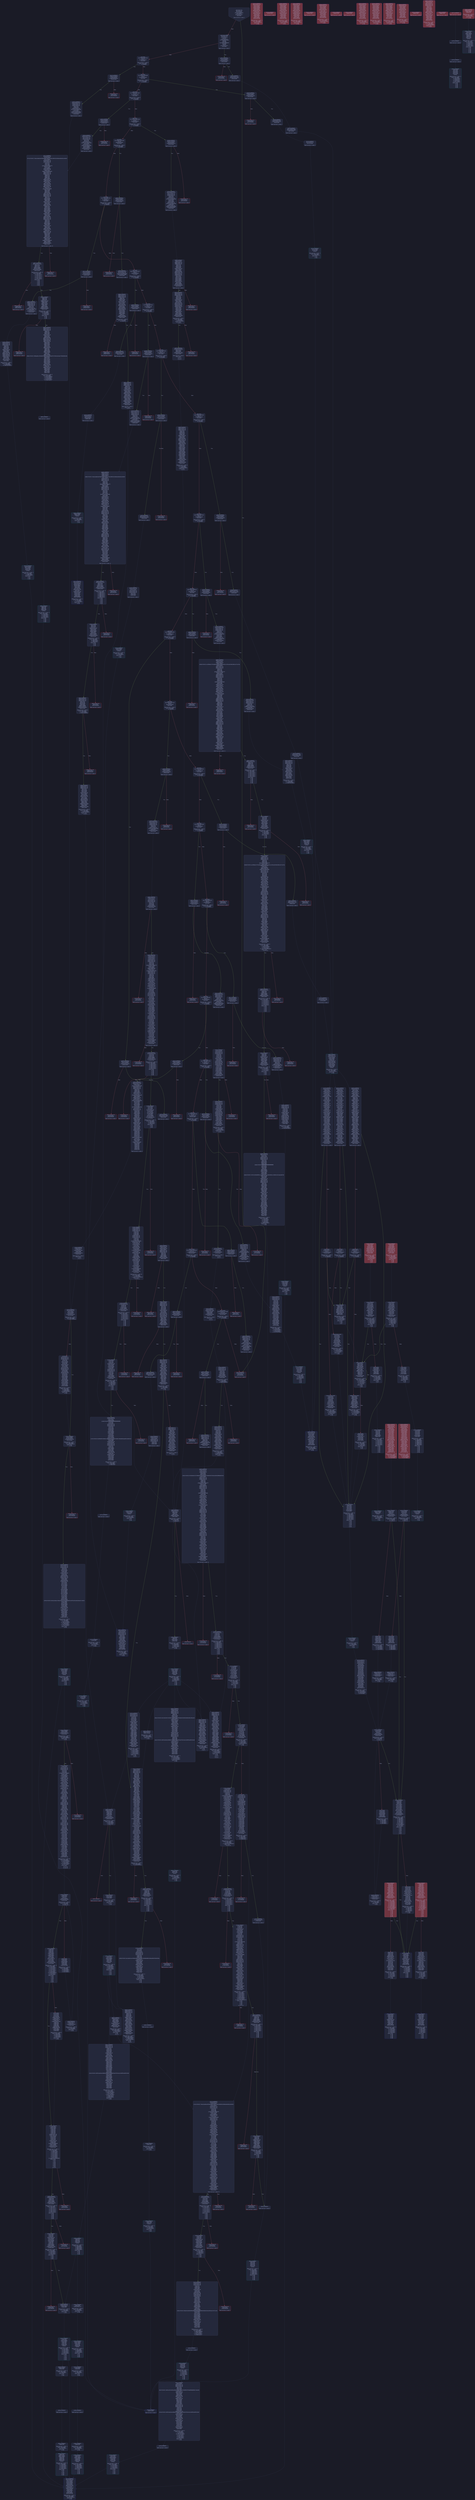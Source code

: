 digraph G {
    node [shape=box, style="filled, rounded", color="#565f89", fontcolor="#c0caf5", fontname="Helvetica", fillcolor="#24283b"];
    edge [color="#414868", fontcolor="#c0caf5", fontname="Helvetica"];
    bgcolor="#1a1b26";
    0 [ label = "[00] PUSH1 60
[02] PUSH1 40
[04] MSTORE
[05] CALLDATASIZE
[06] ISZERO
[07] PUSH2 0117
[0a] JUMPI

Stack size req: 0, sizeΔ: 0
" shape = invhouse]
    1 [ label = "[0b] PUSH4 ffffffff
[10] PUSH1 e0
[12] PUSH1 02
[14] EXP
[15] PUSH1 00
[17] CALLDATALOAD
[18] DIV
[19] AND
[1a] PUSH4 06fdde03
[1f] DUP2
[20] EQ
[21] PUSH2 011c
[24] JUMPI

Stack size req: 0, sizeΔ: 1
"]
    2 [ label = "[25] DUP1
[26] PUSH4 095ea7b3
[2b] EQ
[2c] PUSH2 01a7
[2f] JUMPI

Stack size req: 1, sizeΔ: 0
Entry->Op usage:
	0->43:EQ:1
"]
    3 [ label = "[30] DUP1
[31] PUSH4 18160ddd
[36] EQ
[37] PUSH2 01dd
[3a] JUMPI

Stack size req: 1, sizeΔ: 0
Entry->Op usage:
	0->54:EQ:1
"]
    4 [ label = "[3b] DUP1
[3c] PUSH4 20bb2adf
[41] EQ
[42] PUSH2 0202
[45] JUMPI

Stack size req: 1, sizeΔ: 0
Entry->Op usage:
	0->65:EQ:1
"]
    5 [ label = "[46] DUP1
[47] PUSH4 23b872dd
[4c] EQ
[4d] PUSH2 0228
[50] JUMPI

Stack size req: 1, sizeΔ: 0
Entry->Op usage:
	0->76:EQ:1
"]
    6 [ label = "[51] DUP1
[52] PUSH4 2e1a7d4d
[57] EQ
[58] PUSH2 0264
[5b] JUMPI

Stack size req: 1, sizeΔ: 0
Entry->Op usage:
	0->87:EQ:1
"]
    7 [ label = "[5c] DUP1
[5d] PUSH4 2f8b023d
[62] EQ
[63] PUSH2 027c
[66] JUMPI

Stack size req: 1, sizeΔ: 0
Entry->Op usage:
	0->98:EQ:1
"]
    8 [ label = "[67] DUP1
[68] PUSH4 313ce567
[6d] EQ
[6e] PUSH2 02af
[71] JUMPI

Stack size req: 1, sizeΔ: 0
Entry->Op usage:
	0->109:EQ:1
"]
    9 [ label = "[72] DUP1
[73] PUSH4 47e7ef24
[78] EQ
[79] PUSH2 02d8
[7c] JUMPI

Stack size req: 1, sizeΔ: 0
Entry->Op usage:
	0->120:EQ:1
"]
    10 [ label = "[7d] DUP1
[7e] PUSH4 4ad0a529
[83] EQ
[84] PUSH2 030e
[87] JUMPI

Stack size req: 1, sizeΔ: 0
Entry->Op usage:
	0->131:EQ:1
"]
    11 [ label = "[88] DUP1
[89] PUSH4 54fd4d50
[8e] EQ
[8f] PUSH2 033d
[92] JUMPI

Stack size req: 1, sizeΔ: 0
Entry->Op usage:
	0->142:EQ:1
"]
    12 [ label = "[93] DUP1
[94] PUSH4 57875631
[99] EQ
[9a] PUSH2 03c8
[9d] JUMPI

Stack size req: 1, sizeΔ: 0
Entry->Op usage:
	0->153:EQ:1
"]
    13 [ label = "[9e] DUP1
[9f] PUSH4 70a08231
[a4] EQ
[a5] PUSH2 03ef
[a8] JUMPI

Stack size req: 1, sizeΔ: 0
Entry->Op usage:
	0->164:EQ:1
"]
    14 [ label = "[a9] DUP1
[aa] PUSH4 8fd3ab80
[af] EQ
[b0] PUSH2 0420
[b3] JUMPI

Stack size req: 1, sizeΔ: 0
Entry->Op usage:
	0->175:EQ:1
"]
    15 [ label = "[b4] DUP1
[b5] PUSH4 9457c1dc
[ba] EQ
[bb] PUSH2 0435
[be] JUMPI

Stack size req: 1, sizeΔ: 0
Entry->Op usage:
	0->186:EQ:1
"]
    16 [ label = "[bf] DUP1
[c0] PUSH4 95d89b41
[c5] EQ
[c6] PUSH2 0456
[c9] JUMPI

Stack size req: 1, sizeΔ: 0
Entry->Op usage:
	0->197:EQ:1
"]
    17 [ label = "[ca] DUP1
[cb] PUSH4 a9059cbb
[d0] EQ
[d1] PUSH2 04e1
[d4] JUMPI

Stack size req: 1, sizeΔ: 0
Entry->Op usage:
	0->208:EQ:1
"]
    18 [ label = "[d5] DUP1
[d6] PUSH4 b5f0f41b
[db] EQ
[dc] PUSH2 0517
[df] JUMPI

Stack size req: 1, sizeΔ: 0
Entry->Op usage:
	0->219:EQ:1
"]
    19 [ label = "[e0] DUP1
[e1] PUSH4 cae9ca51
[e6] EQ
[e7] PUSH2 054a
[ea] JUMPI

Stack size req: 1, sizeΔ: 0
Entry->Op usage:
	0->230:EQ:1
"]
    20 [ label = "[eb] DUP1
[ec] PUSH4 dd62ed3e
[f1] EQ
[f2] PUSH2 05c3
[f5] JUMPI

Stack size req: 1, sizeΔ: 0
Entry->Op usage:
	0->241:EQ:1
"]
    21 [ label = "[f6] DUP1
[f7] PUSH4 e3abeaf3
[fc] EQ
[fd] PUSH2 05fa
[0100] JUMPI

Stack size req: 1, sizeΔ: 0
Entry->Op usage:
	0->252:EQ:1
"]
    22 [ label = "[0101] DUP1
[0102] PUSH4 f5d60a51
[0107] EQ
[0108] PUSH2 0620
[010b] JUMPI

Stack size req: 1, sizeΔ: 0
Entry->Op usage:
	0->263:EQ:1
"]
    23 [ label = "[010c] DUP1
[010d] PUSH4 fc772c8b
[0112] EQ
[0113] PUSH2 064f
[0116] JUMPI

Stack size req: 1, sizeΔ: 0
Entry->Op usage:
	0->274:EQ:1
"]
    24 [ label = "[0117] JUMPDEST
[0118] PUSH1 00
[011a] DUP1
[011b] REVERT

Stack size req: 0, sizeΔ: 0
" color = "red"]
    25 [ label = "[011c] JUMPDEST
[011d] CALLVALUE
[011e] ISZERO
[011f] PUSH2 0127
[0122] JUMPI

Stack size req: 0, sizeΔ: 0
"]
    26 [ label = "[0123] PUSH1 00
[0125] DUP1
[0126] REVERT

Stack size req: 0, sizeΔ: 0
" color = "red"]
    27 [ label = "[0127] JUMPDEST
[0128] PUSH2 012f
[012b] PUSH2 0670
[012e] JUMP

Stack size req: 0, sizeΔ: 1
"]
    28 [ label = "[012f] JUMPDEST
[0130] PUSH1 40
[0132] MLOAD
[0133] PUSH1 20
[0135] DUP1
[0136] DUP3
[0137] MSTORE
[0138] DUP2
[0139] SWAP1
[013a] DUP2
[013b] ADD
[013c] DUP4
[013d] DUP2
[013e] DUP2
[013f] MLOAD
[0140] DUP2
[0141] MSTORE
[0142] PUSH1 20
[0144] ADD
[0145] SWAP2
[0146] POP
[0147] DUP1
[0148] MLOAD
[0149] SWAP1
[014a] PUSH1 20
[014c] ADD
[014d] SWAP1
[014e] DUP1
[014f] DUP4
[0150] DUP4
[0151] PUSH1 00

Stack size req: 1, sizeΔ: 9
Entry->Op usage:
	0->319:MLOAD:0
	0->328:MLOAD:0
	0->332:ADD:1
"]
    29 [ label = "[0153] JUMPDEST
[0154] DUP4
[0155] DUP2
[0156] LT
[0157] ISZERO
[0158] PUSH2 016c
[015b] JUMPI

Stack size req: 4, sizeΔ: 0
Entry->Op usage:
	0->342:LT:0
	3->342:LT:1
"]
    30 [ label = "[015c] DUP1
[015d] DUP3
[015e] ADD
[015f] MLOAD
[0160] DUP2
[0161] DUP5
[0162] ADD
[0163] MSTORE

Stack size req: 3, sizeΔ: 0
Entry->Op usage:
	0->350:ADD:1
	0->354:ADD:1
	1->350:ADD:0
	2->354:ADD:0
"]
    31 [ label = "[0164] JUMPDEST
[0165] PUSH1 20
[0167] ADD
[0168] PUSH2 0153
[016b] JUMP

Stack size req: 1, sizeΔ: 0
Entry->Op usage:
	0->359:ADD:1
Entry->Exit:
	0->😵
"]
    32 [ label = "[016c] JUMPDEST
[016d] POP
[016e] POP
[016f] POP
[0170] POP
[0171] SWAP1
[0172] POP
[0173] SWAP1
[0174] DUP2
[0175] ADD
[0176] SWAP1
[0177] PUSH1 1f
[0179] AND
[017a] DUP1
[017b] ISZERO
[017c] PUSH2 0199
[017f] JUMPI

Stack size req: 7, sizeΔ: -5
Entry->Op usage:
	0->365:POP:0
	1->366:POP:0
	2->367:POP:0
	3->368:POP:0
	4->373:ADD:0
	4->377:AND:1
	4->379:ISZERO:0
	5->370:POP:0
	6->373:ADD:1
Entry->Exit:
	0->😵
	1->😵
	2->😵
	3->😵
	4->0
	5->😵
	6->😵
"]
    33 [ label = "[0180] DUP1
[0181] DUP3
[0182] SUB
[0183] DUP1
[0184] MLOAD
[0185] PUSH1 01
[0187] DUP4
[0188] PUSH1 20
[018a] SUB
[018b] PUSH2 0100
[018e] EXP
[018f] SUB
[0190] NOT
[0191] AND
[0192] DUP2
[0193] MSTORE
[0194] PUSH1 20
[0196] ADD
[0197] SWAP2
[0198] POP

Stack size req: 2, sizeΔ: 0
Entry->Op usage:
	0->386:SUB:1
	0->394:SUB:1
	1->386:SUB:0
	1->408:POP:0
Entry->Exit:
	1->😵
"]
    34 [ label = "[0199] JUMPDEST
[019a] POP
[019b] SWAP3
[019c] POP
[019d] POP
[019e] POP
[019f] PUSH1 40
[01a1] MLOAD
[01a2] DUP1
[01a3] SWAP2
[01a4] SUB
[01a5] SWAP1
[01a6] RETURN

Stack size req: 5, sizeΔ: -5
Entry->Op usage:
	0->410:POP:0
	1->420:SUB:0
	2->413:POP:0
	3->414:POP:0
	4->412:POP:0
Entry->Exit:
	0->😵
	1->😵
	2->😵
	3->😵
	4->😵
" color = "darkblue"]
    35 [ label = "[01a7] JUMPDEST
[01a8] CALLVALUE
[01a9] ISZERO
[01aa] PUSH2 01b2
[01ad] JUMPI

Stack size req: 0, sizeΔ: 0
"]
    36 [ label = "[01ae] PUSH1 00
[01b0] DUP1
[01b1] REVERT

Stack size req: 0, sizeΔ: 0
" color = "red"]
    37 [ label = "[01b2] JUMPDEST
[01b3] PUSH2 01c9
[01b6] PUSH1 01
[01b8] PUSH1 a0
[01ba] PUSH1 02
[01bc] EXP
[01bd] SUB
[01be] PUSH1 04
[01c0] CALLDATALOAD
[01c1] AND
[01c2] PUSH1 24
[01c4] CALLDATALOAD
[01c5] PUSH2 0719
[01c8] JUMP

Stack size req: 0, sizeΔ: 3
"]
    38 [ label = "[01c9] JUMPDEST
[01ca] PUSH1 40
[01cc] MLOAD
[01cd] SWAP1
[01ce] ISZERO
[01cf] ISZERO
[01d0] DUP2
[01d1] MSTORE
[01d2] PUSH1 20
[01d4] ADD
[01d5] PUSH1 40
[01d7] MLOAD
[01d8] DUP1
[01d9] SWAP2
[01da] SUB
[01db] SWAP1
[01dc] RETURN

Stack size req: 1, sizeΔ: -1
Entry->Op usage:
	0->462:ISZERO:0
Entry->Exit:
	0->😵
" color = "darkblue"]
    39 [ label = "[01dd] JUMPDEST
[01de] CALLVALUE
[01df] ISZERO
[01e0] PUSH2 01e8
[01e3] JUMPI

Stack size req: 0, sizeΔ: 0
"]
    40 [ label = "[01e4] PUSH1 00
[01e6] DUP1
[01e7] REVERT

Stack size req: 0, sizeΔ: 0
" color = "red"]
    41 [ label = "[01e8] JUMPDEST
[01e9] PUSH2 01f0
[01ec] PUSH2 07c0
[01ef] JUMP

Stack size req: 0, sizeΔ: 1
"]
    42 [ label = "[01f0] JUMPDEST
[01f1] PUSH1 40
[01f3] MLOAD
[01f4] SWAP1
[01f5] DUP2
[01f6] MSTORE
[01f7] PUSH1 20
[01f9] ADD
[01fa] PUSH1 40
[01fc] MLOAD
[01fd] DUP1
[01fe] SWAP2
[01ff] SUB
[0200] SWAP1
[0201] RETURN

Stack size req: 1, sizeΔ: -1
Entry->Op usage:
	0->502:MSTORE:1
Entry->Exit:
	0->😵
" color = "darkblue"]
    43 [ label = "[0202] JUMPDEST
[0203] CALLVALUE
[0204] ISZERO
[0205] PUSH2 020d
[0208] JUMPI

Stack size req: 0, sizeΔ: 0
"]
    44 [ label = "[0209] PUSH1 00
[020b] DUP1
[020c] REVERT

Stack size req: 0, sizeΔ: 0
" color = "red"]
    45 [ label = "[020d] JUMPDEST
[020e] PUSH2 0226
[0211] PUSH1 01
[0213] PUSH1 a0
[0215] PUSH1 02
[0217] EXP
[0218] SUB
[0219] PUSH1 04
[021b] CALLDATALOAD
[021c] AND
[021d] PUSH1 24
[021f] CALLDATALOAD
[0220] ISZERO
[0221] ISZERO
[0222] PUSH2 07c7
[0225] JUMP

Stack size req: 0, sizeΔ: 3
"]
    46 [ label = "[0226] JUMPDEST
[0227] STOP

Stack size req: 0, sizeΔ: 0
" color = "darkblue"]
    47 [ label = "[0228] JUMPDEST
[0229] CALLVALUE
[022a] ISZERO
[022b] PUSH2 0233
[022e] JUMPI

Stack size req: 0, sizeΔ: 0
"]
    48 [ label = "[022f] PUSH1 00
[0231] DUP1
[0232] REVERT

Stack size req: 0, sizeΔ: 0
" color = "red"]
    49 [ label = "[0233] JUMPDEST
[0234] PUSH2 01c9
[0237] PUSH1 01
[0239] PUSH1 a0
[023b] PUSH1 02
[023d] EXP
[023e] SUB
[023f] PUSH1 04
[0241] CALLDATALOAD
[0242] DUP2
[0243] AND
[0244] SWAP1
[0245] PUSH1 24
[0247] CALLDATALOAD
[0248] AND
[0249] PUSH1 44
[024b] CALLDATALOAD
[024c] PUSH2 08f9
[024f] JUMP

Stack size req: 0, sizeΔ: 4
"]
    50 [ label = "[0250] JUMPDEST
[0251] PUSH1 40
[0253] MLOAD
[0254] SWAP1
[0255] ISZERO
[0256] ISZERO
[0257] DUP2
[0258] MSTORE
[0259] PUSH1 20
[025b] ADD
[025c] PUSH1 40
[025e] MLOAD
[025f] DUP1
[0260] SWAP2
[0261] SUB
[0262] SWAP1
[0263] RETURN

Stack size req: 1, sizeΔ: -1
Entry->Op usage:
	0->597:ISZERO:0
Entry->Exit:
	0->😵
" color = "darkblue" fillcolor = "#703440"]
    51 [ label = "[0264] JUMPDEST
[0265] CALLVALUE
[0266] ISZERO
[0267] PUSH2 026f
[026a] JUMPI

Stack size req: 0, sizeΔ: 0
"]
    52 [ label = "[026b] PUSH1 00
[026d] DUP1
[026e] REVERT

Stack size req: 0, sizeΔ: 0
" color = "red"]
    53 [ label = "[026f] JUMPDEST
[0270] PUSH2 0226
[0273] PUSH1 04
[0275] CALLDATALOAD
[0276] PUSH2 0966
[0279] JUMP

Stack size req: 0, sizeΔ: 2
"]
    54 [ label = "[027a] JUMPDEST
[027b] STOP

Stack size req: 0, sizeΔ: 0
" color = "darkblue" fillcolor = "#703440"]
    55 [ label = "[027c] JUMPDEST
[027d] CALLVALUE
[027e] ISZERO
[027f] PUSH2 0287
[0282] JUMPI

Stack size req: 0, sizeΔ: 0
"]
    56 [ label = "[0283] PUSH1 00
[0285] DUP1
[0286] REVERT

Stack size req: 0, sizeΔ: 0
" color = "red"]
    57 [ label = "[0287] JUMPDEST
[0288] PUSH2 01c9
[028b] PUSH1 01
[028d] PUSH1 a0
[028f] PUSH1 02
[0291] EXP
[0292] SUB
[0293] PUSH1 04
[0295] CALLDATALOAD
[0296] AND
[0297] PUSH2 0a58
[029a] JUMP

Stack size req: 0, sizeΔ: 2
"]
    58 [ label = "[029b] JUMPDEST
[029c] PUSH1 40
[029e] MLOAD
[029f] SWAP1
[02a0] ISZERO
[02a1] ISZERO
[02a2] DUP2
[02a3] MSTORE
[02a4] PUSH1 20
[02a6] ADD
[02a7] PUSH1 40
[02a9] MLOAD
[02aa] DUP1
[02ab] SWAP2
[02ac] SUB
[02ad] SWAP1
[02ae] RETURN

Stack size req: 1, sizeΔ: -1
Entry->Op usage:
	0->672:ISZERO:0
Entry->Exit:
	0->😵
" color = "darkblue" fillcolor = "#703440"]
    59 [ label = "[02af] JUMPDEST
[02b0] CALLVALUE
[02b1] ISZERO
[02b2] PUSH2 02ba
[02b5] JUMPI

Stack size req: 0, sizeΔ: 0
"]
    60 [ label = "[02b6] PUSH1 00
[02b8] DUP1
[02b9] REVERT

Stack size req: 0, sizeΔ: 0
" color = "red"]
    61 [ label = "[02ba] JUMPDEST
[02bb] PUSH2 02c2
[02be] PUSH2 0a7a
[02c1] JUMP

Stack size req: 0, sizeΔ: 1
"]
    62 [ label = "[02c2] JUMPDEST
[02c3] PUSH1 40
[02c5] MLOAD
[02c6] PUSH1 ff
[02c8] SWAP1
[02c9] SWAP2
[02ca] AND
[02cb] DUP2
[02cc] MSTORE
[02cd] PUSH1 20
[02cf] ADD
[02d0] PUSH1 40
[02d2] MLOAD
[02d3] DUP1
[02d4] SWAP2
[02d5] SUB
[02d6] SWAP1
[02d7] RETURN

Stack size req: 1, sizeΔ: -1
Entry->Op usage:
	0->714:AND:0
	0->716:MSTORE:1
Entry->Exit:
	0->😵
" color = "darkblue"]
    63 [ label = "[02d8] JUMPDEST
[02d9] CALLVALUE
[02da] ISZERO
[02db] PUSH2 02e3
[02de] JUMPI

Stack size req: 0, sizeΔ: 0
"]
    64 [ label = "[02df] PUSH1 00
[02e1] DUP1
[02e2] REVERT

Stack size req: 0, sizeΔ: 0
" color = "red"]
    65 [ label = "[02e3] JUMPDEST
[02e4] PUSH2 01c9
[02e7] PUSH1 01
[02e9] PUSH1 a0
[02eb] PUSH1 02
[02ed] EXP
[02ee] SUB
[02ef] PUSH1 04
[02f1] CALLDATALOAD
[02f2] AND
[02f3] PUSH1 24
[02f5] CALLDATALOAD
[02f6] PUSH2 0a84
[02f9] JUMP

Stack size req: 0, sizeΔ: 3
"]
    66 [ label = "[02fa] JUMPDEST
[02fb] PUSH1 40
[02fd] MLOAD
[02fe] SWAP1
[02ff] ISZERO
[0300] ISZERO
[0301] DUP2
[0302] MSTORE
[0303] PUSH1 20
[0305] ADD
[0306] PUSH1 40
[0308] MLOAD
[0309] DUP1
[030a] SWAP2
[030b] SUB
[030c] SWAP1
[030d] RETURN

Stack size req: 1, sizeΔ: -1
Entry->Op usage:
	0->767:ISZERO:0
Entry->Exit:
	0->😵
" color = "darkblue" fillcolor = "#703440"]
    67 [ label = "[030e] JUMPDEST
[030f] CALLVALUE
[0310] ISZERO
[0311] PUSH2 0319
[0314] JUMPI

Stack size req: 0, sizeΔ: 0
"]
    68 [ label = "[0315] PUSH1 00
[0317] DUP1
[0318] REVERT

Stack size req: 0, sizeΔ: 0
" color = "red"]
    69 [ label = "[0319] JUMPDEST
[031a] PUSH2 0321
[031d] PUSH2 0c4d
[0320] JUMP

Stack size req: 0, sizeΔ: 1
"]
    70 [ label = "[0321] JUMPDEST
[0322] PUSH1 40
[0324] MLOAD
[0325] PUSH1 01
[0327] PUSH1 a0
[0329] PUSH1 02
[032b] EXP
[032c] SUB
[032d] SWAP1
[032e] SWAP2
[032f] AND
[0330] DUP2
[0331] MSTORE
[0332] PUSH1 20
[0334] ADD
[0335] PUSH1 40
[0337] MLOAD
[0338] DUP1
[0339] SWAP2
[033a] SUB
[033b] SWAP1
[033c] RETURN

Stack size req: 1, sizeΔ: -1
Entry->Op usage:
	0->815:AND:0
	0->817:MSTORE:1
Entry->Exit:
	0->😵
" color = "darkblue"]
    71 [ label = "[033d] JUMPDEST
[033e] CALLVALUE
[033f] ISZERO
[0340] PUSH2 0348
[0343] JUMPI

Stack size req: 0, sizeΔ: 0
"]
    72 [ label = "[0344] PUSH1 00
[0346] DUP1
[0347] REVERT

Stack size req: 0, sizeΔ: 0
" color = "red"]
    73 [ label = "[0348] JUMPDEST
[0349] PUSH2 012f
[034c] PUSH2 0c5d
[034f] JUMP

Stack size req: 0, sizeΔ: 1
"]
    74 [ label = "[0350] JUMPDEST
[0351] PUSH1 40
[0353] MLOAD
[0354] PUSH1 20
[0356] DUP1
[0357] DUP3
[0358] MSTORE
[0359] DUP2
[035a] SWAP1
[035b] DUP2
[035c] ADD
[035d] DUP4
[035e] DUP2
[035f] DUP2
[0360] MLOAD
[0361] DUP2
[0362] MSTORE
[0363] PUSH1 20
[0365] ADD
[0366] SWAP2
[0367] POP
[0368] DUP1
[0369] MLOAD
[036a] SWAP1
[036b] PUSH1 20
[036d] ADD
[036e] SWAP1
[036f] DUP1
[0370] DUP4
[0371] DUP4
[0372] PUSH1 00

Stack size req: 1, sizeΔ: 9
Entry->Op usage:
	0->864:MLOAD:0
	0->873:MLOAD:0
	0->877:ADD:1
" fillcolor = "#703440"]
    75 [ label = "[0374] JUMPDEST
[0375] DUP4
[0376] DUP2
[0377] LT
[0378] ISZERO
[0379] PUSH2 016c
[037c] JUMPI

Stack size req: 4, sizeΔ: 0
Entry->Op usage:
	0->887:LT:0
	3->887:LT:1
"]
    76 [ label = "[037d] DUP1
[037e] DUP3
[037f] ADD
[0380] MLOAD
[0381] DUP2
[0382] DUP5
[0383] ADD
[0384] MSTORE

Stack size req: 3, sizeΔ: 0
Entry->Op usage:
	0->895:ADD:1
	0->899:ADD:1
	1->895:ADD:0
	2->899:ADD:0
"]
    77 [ label = "[0385] JUMPDEST
[0386] PUSH1 20
[0388] ADD
[0389] PUSH2 0153
[038c] JUMP

Stack size req: 1, sizeΔ: 0
Entry->Op usage:
	0->904:ADD:1
Entry->Exit:
	0->😵
"]
    78 [ label = "[038d] JUMPDEST
[038e] POP
[038f] POP
[0390] POP
[0391] POP
[0392] SWAP1
[0393] POP
[0394] SWAP1
[0395] DUP2
[0396] ADD
[0397] SWAP1
[0398] PUSH1 1f
[039a] AND
[039b] DUP1
[039c] ISZERO
[039d] PUSH2 0199
[03a0] JUMPI

Stack size req: 7, sizeΔ: -5
Entry->Op usage:
	0->910:POP:0
	1->911:POP:0
	2->912:POP:0
	3->913:POP:0
	4->918:ADD:0
	4->922:AND:1
	4->924:ISZERO:0
	5->915:POP:0
	6->918:ADD:1
Entry->Exit:
	0->😵
	1->😵
	2->😵
	3->😵
	4->0
	5->😵
	6->😵
" fillcolor = "#703440"]
    79 [ label = "[03a1] DUP1
[03a2] DUP3
[03a3] SUB
[03a4] DUP1
[03a5] MLOAD
[03a6] PUSH1 01
[03a8] DUP4
[03a9] PUSH1 20
[03ab] SUB
[03ac] PUSH2 0100
[03af] EXP
[03b0] SUB
[03b1] NOT
[03b2] AND
[03b3] DUP2
[03b4] MSTORE
[03b5] PUSH1 20
[03b7] ADD
[03b8] SWAP2
[03b9] POP

Stack size req: 2, sizeΔ: 0
Entry->Op usage:
	0->931:SUB:1
	0->939:SUB:1
	1->931:SUB:0
	1->953:POP:0
Entry->Exit:
	1->😵
"]
    80 [ label = "[03ba] JUMPDEST
[03bb] POP
[03bc] SWAP3
[03bd] POP
[03be] POP
[03bf] POP
[03c0] PUSH1 40
[03c2] MLOAD
[03c3] DUP1
[03c4] SWAP2
[03c5] SUB
[03c6] SWAP1
[03c7] RETURN

Stack size req: 5, sizeΔ: -5
Entry->Op usage:
	0->955:POP:0
	1->965:SUB:0
	2->958:POP:0
	3->959:POP:0
	4->957:POP:0
Entry->Exit:
	0->😵
	1->😵
	2->😵
	3->😵
	4->😵
" color = "darkblue"]
    81 [ label = "[03c8] JUMPDEST
[03c9] CALLVALUE
[03ca] ISZERO
[03cb] PUSH2 03d3
[03ce] JUMPI

Stack size req: 0, sizeΔ: 0
"]
    82 [ label = "[03cf] PUSH1 00
[03d1] DUP1
[03d2] REVERT

Stack size req: 0, sizeΔ: 0
" color = "red"]
    83 [ label = "[03d3] JUMPDEST
[03d4] PUSH2 0226
[03d7] PUSH1 01
[03d9] PUSH1 a0
[03db] PUSH1 02
[03dd] EXP
[03de] SUB
[03df] PUSH1 04
[03e1] CALLDATALOAD
[03e2] DUP2
[03e3] AND
[03e4] SWAP1
[03e5] PUSH1 24
[03e7] CALLDATALOAD
[03e8] AND
[03e9] PUSH2 0d06
[03ec] JUMP

Stack size req: 0, sizeΔ: 3
"]
    84 [ label = "[03ed] JUMPDEST
[03ee] STOP

Stack size req: 0, sizeΔ: 0
" color = "darkblue" fillcolor = "#703440"]
    85 [ label = "[03ef] JUMPDEST
[03f0] CALLVALUE
[03f1] ISZERO
[03f2] PUSH2 03fa
[03f5] JUMPI

Stack size req: 0, sizeΔ: 0
"]
    86 [ label = "[03f6] PUSH1 00
[03f8] DUP1
[03f9] REVERT

Stack size req: 0, sizeΔ: 0
" color = "red"]
    87 [ label = "[03fa] JUMPDEST
[03fb] PUSH2 01f0
[03fe] PUSH1 01
[0400] PUSH1 a0
[0402] PUSH1 02
[0404] EXP
[0405] SUB
[0406] PUSH1 04
[0408] CALLDATALOAD
[0409] AND
[040a] PUSH2 0f30
[040d] JUMP

Stack size req: 0, sizeΔ: 2
"]
    88 [ label = "[040e] JUMPDEST
[040f] PUSH1 40
[0411] MLOAD
[0412] SWAP1
[0413] DUP2
[0414] MSTORE
[0415] PUSH1 20
[0417] ADD
[0418] PUSH1 40
[041a] MLOAD
[041b] DUP1
[041c] SWAP2
[041d] SUB
[041e] SWAP1
[041f] RETURN

Stack size req: 1, sizeΔ: -1
Entry->Op usage:
	0->1044:MSTORE:1
Entry->Exit:
	0->😵
" color = "darkblue" fillcolor = "#703440"]
    89 [ label = "[0420] JUMPDEST
[0421] CALLVALUE
[0422] ISZERO
[0423] PUSH2 042b
[0426] JUMPI

Stack size req: 0, sizeΔ: 0
"]
    90 [ label = "[0427] PUSH1 00
[0429] DUP1
[042a] REVERT

Stack size req: 0, sizeΔ: 0
" color = "red"]
    91 [ label = "[042b] JUMPDEST
[042c] PUSH2 0226
[042f] PUSH2 0f4f
[0432] JUMP

Stack size req: 0, sizeΔ: 1
"]
    92 [ label = "[0433] JUMPDEST
[0434] STOP

Stack size req: 0, sizeΔ: 0
" color = "darkblue" fillcolor = "#703440"]
    93 [ label = "[0435] JUMPDEST
[0436] CALLVALUE
[0437] ISZERO
[0438] PUSH2 0440
[043b] JUMPI

Stack size req: 0, sizeΔ: 0
"]
    94 [ label = "[043c] PUSH1 00
[043e] DUP1
[043f] REVERT

Stack size req: 0, sizeΔ: 0
" color = "red"]
    95 [ label = "[0440] JUMPDEST
[0441] PUSH2 0226
[0444] PUSH1 01
[0446] PUSH1 a0
[0448] PUSH1 02
[044a] EXP
[044b] SUB
[044c] PUSH1 04
[044e] CALLDATALOAD
[044f] AND
[0450] PUSH2 10bd
[0453] JUMP

Stack size req: 0, sizeΔ: 2
"]
    96 [ label = "[0454] JUMPDEST
[0455] STOP

Stack size req: 0, sizeΔ: 0
" color = "darkblue" fillcolor = "#703440"]
    97 [ label = "[0456] JUMPDEST
[0457] CALLVALUE
[0458] ISZERO
[0459] PUSH2 0461
[045c] JUMPI

Stack size req: 0, sizeΔ: 0
"]
    98 [ label = "[045d] PUSH1 00
[045f] DUP1
[0460] REVERT

Stack size req: 0, sizeΔ: 0
" color = "red"]
    99 [ label = "[0461] JUMPDEST
[0462] PUSH2 012f
[0465] PUSH2 1277
[0468] JUMP

Stack size req: 0, sizeΔ: 1
"]
    100 [ label = "[0469] JUMPDEST
[046a] PUSH1 40
[046c] MLOAD
[046d] PUSH1 20
[046f] DUP1
[0470] DUP3
[0471] MSTORE
[0472] DUP2
[0473] SWAP1
[0474] DUP2
[0475] ADD
[0476] DUP4
[0477] DUP2
[0478] DUP2
[0479] MLOAD
[047a] DUP2
[047b] MSTORE
[047c] PUSH1 20
[047e] ADD
[047f] SWAP2
[0480] POP
[0481] DUP1
[0482] MLOAD
[0483] SWAP1
[0484] PUSH1 20
[0486] ADD
[0487] SWAP1
[0488] DUP1
[0489] DUP4
[048a] DUP4
[048b] PUSH1 00

Stack size req: 1, sizeΔ: 9
Entry->Op usage:
	0->1145:MLOAD:0
	0->1154:MLOAD:0
	0->1158:ADD:1
" fillcolor = "#703440"]
    101 [ label = "[048d] JUMPDEST
[048e] DUP4
[048f] DUP2
[0490] LT
[0491] ISZERO
[0492] PUSH2 016c
[0495] JUMPI

Stack size req: 4, sizeΔ: 0
Entry->Op usage:
	0->1168:LT:0
	3->1168:LT:1
"]
    102 [ label = "[0496] DUP1
[0497] DUP3
[0498] ADD
[0499] MLOAD
[049a] DUP2
[049b] DUP5
[049c] ADD
[049d] MSTORE

Stack size req: 3, sizeΔ: 0
Entry->Op usage:
	0->1176:ADD:1
	0->1180:ADD:1
	1->1176:ADD:0
	2->1180:ADD:0
"]
    103 [ label = "[049e] JUMPDEST
[049f] PUSH1 20
[04a1] ADD
[04a2] PUSH2 0153
[04a5] JUMP

Stack size req: 1, sizeΔ: 0
Entry->Op usage:
	0->1185:ADD:1
Entry->Exit:
	0->😵
"]
    104 [ label = "[04a6] JUMPDEST
[04a7] POP
[04a8] POP
[04a9] POP
[04aa] POP
[04ab] SWAP1
[04ac] POP
[04ad] SWAP1
[04ae] DUP2
[04af] ADD
[04b0] SWAP1
[04b1] PUSH1 1f
[04b3] AND
[04b4] DUP1
[04b5] ISZERO
[04b6] PUSH2 0199
[04b9] JUMPI

Stack size req: 7, sizeΔ: -5
Entry->Op usage:
	0->1191:POP:0
	1->1192:POP:0
	2->1193:POP:0
	3->1194:POP:0
	4->1199:ADD:0
	4->1203:AND:1
	4->1205:ISZERO:0
	5->1196:POP:0
	6->1199:ADD:1
Entry->Exit:
	0->😵
	1->😵
	2->😵
	3->😵
	4->0
	5->😵
	6->😵
" fillcolor = "#703440"]
    105 [ label = "[04ba] DUP1
[04bb] DUP3
[04bc] SUB
[04bd] DUP1
[04be] MLOAD
[04bf] PUSH1 01
[04c1] DUP4
[04c2] PUSH1 20
[04c4] SUB
[04c5] PUSH2 0100
[04c8] EXP
[04c9] SUB
[04ca] NOT
[04cb] AND
[04cc] DUP2
[04cd] MSTORE
[04ce] PUSH1 20
[04d0] ADD
[04d1] SWAP2
[04d2] POP

Stack size req: 2, sizeΔ: 0
Entry->Op usage:
	0->1212:SUB:1
	0->1220:SUB:1
	1->1212:SUB:0
	1->1234:POP:0
Entry->Exit:
	1->😵
"]
    106 [ label = "[04d3] JUMPDEST
[04d4] POP
[04d5] SWAP3
[04d6] POP
[04d7] POP
[04d8] POP
[04d9] PUSH1 40
[04db] MLOAD
[04dc] DUP1
[04dd] SWAP2
[04de] SUB
[04df] SWAP1
[04e0] RETURN

Stack size req: 5, sizeΔ: -5
Entry->Op usage:
	0->1236:POP:0
	1->1246:SUB:0
	2->1239:POP:0
	3->1240:POP:0
	4->1238:POP:0
Entry->Exit:
	0->😵
	1->😵
	2->😵
	3->😵
	4->😵
" color = "darkblue"]
    107 [ label = "[04e1] JUMPDEST
[04e2] CALLVALUE
[04e3] ISZERO
[04e4] PUSH2 04ec
[04e7] JUMPI

Stack size req: 0, sizeΔ: 0
"]
    108 [ label = "[04e8] PUSH1 00
[04ea] DUP1
[04eb] REVERT

Stack size req: 0, sizeΔ: 0
" color = "red"]
    109 [ label = "[04ec] JUMPDEST
[04ed] PUSH2 01c9
[04f0] PUSH1 01
[04f2] PUSH1 a0
[04f4] PUSH1 02
[04f6] EXP
[04f7] SUB
[04f8] PUSH1 04
[04fa] CALLDATALOAD
[04fb] AND
[04fc] PUSH1 24
[04fe] CALLDATALOAD
[04ff] PUSH2 1320
[0502] JUMP

Stack size req: 0, sizeΔ: 3
"]
    110 [ label = "[0503] JUMPDEST
[0504] PUSH1 40
[0506] MLOAD
[0507] SWAP1
[0508] ISZERO
[0509] ISZERO
[050a] DUP2
[050b] MSTORE
[050c] PUSH1 20
[050e] ADD
[050f] PUSH1 40
[0511] MLOAD
[0512] DUP1
[0513] SWAP2
[0514] SUB
[0515] SWAP1
[0516] RETURN

Stack size req: 1, sizeΔ: -1
Entry->Op usage:
	0->1288:ISZERO:0
Entry->Exit:
	0->😵
" color = "darkblue" fillcolor = "#703440"]
    111 [ label = "[0517] JUMPDEST
[0518] CALLVALUE
[0519] ISZERO
[051a] PUSH2 0522
[051d] JUMPI

Stack size req: 0, sizeΔ: 0
"]
    112 [ label = "[051e] PUSH1 00
[0520] DUP1
[0521] REVERT

Stack size req: 0, sizeΔ: 0
" color = "red"]
    113 [ label = "[0522] JUMPDEST
[0523] PUSH2 01c9
[0526] PUSH1 01
[0528] PUSH1 a0
[052a] PUSH1 02
[052c] EXP
[052d] SUB
[052e] PUSH1 04
[0530] CALLDATALOAD
[0531] AND
[0532] PUSH2 138b
[0535] JUMP

Stack size req: 0, sizeΔ: 2
"]
    114 [ label = "[0536] JUMPDEST
[0537] PUSH1 40
[0539] MLOAD
[053a] SWAP1
[053b] ISZERO
[053c] ISZERO
[053d] DUP2
[053e] MSTORE
[053f] PUSH1 20
[0541] ADD
[0542] PUSH1 40
[0544] MLOAD
[0545] DUP1
[0546] SWAP2
[0547] SUB
[0548] SWAP1
[0549] RETURN

Stack size req: 1, sizeΔ: -1
Entry->Op usage:
	0->1339:ISZERO:0
Entry->Exit:
	0->😵
" color = "darkblue" fillcolor = "#703440"]
    115 [ label = "[054a] JUMPDEST
[054b] CALLVALUE
[054c] ISZERO
[054d] PUSH2 0555
[0550] JUMPI

Stack size req: 0, sizeΔ: 0
"]
    116 [ label = "[0551] PUSH1 00
[0553] DUP1
[0554] REVERT

Stack size req: 0, sizeΔ: 0
" color = "red"]
    117 [ label = "[0555] JUMPDEST
[0556] PUSH2 01c9
[0559] PUSH1 04
[055b] DUP1
[055c] CALLDATALOAD
[055d] PUSH1 01
[055f] PUSH1 a0
[0561] PUSH1 02
[0563] EXP
[0564] SUB
[0565] AND
[0566] SWAP1
[0567] PUSH1 24
[0569] DUP1
[056a] CALLDATALOAD
[056b] SWAP2
[056c] SWAP1
[056d] PUSH1 64
[056f] SWAP1
[0570] PUSH1 44
[0572] CALLDATALOAD
[0573] SWAP1
[0574] DUP2
[0575] ADD
[0576] SWAP1
[0577] DUP4
[0578] ADD
[0579] CALLDATALOAD
[057a] DUP1
[057b] PUSH1 20
[057d] PUSH1 1f
[057f] DUP3
[0580] ADD
[0581] DUP2
[0582] SWAP1
[0583] DIV
[0584] DUP2
[0585] MUL
[0586] ADD
[0587] PUSH1 40
[0589] MLOAD
[058a] SWAP1
[058b] DUP2
[058c] ADD
[058d] PUSH1 40
[058f] MSTORE
[0590] DUP2
[0591] DUP2
[0592] MSTORE
[0593] SWAP3
[0594] SWAP2
[0595] SWAP1
[0596] PUSH1 20
[0598] DUP5
[0599] ADD
[059a] DUP4
[059b] DUP4
[059c] DUP1
[059d] DUP3
[059e] DUP5
[059f] CALLDATACOPY
[05a0] POP
[05a1] SWAP5
[05a2] SWAP7
[05a3] POP
[05a4] PUSH2 13ad
[05a7] SWAP6
[05a8] POP
[05a9] POP
[05aa] POP
[05ab] POP
[05ac] POP
[05ad] POP
[05ae] JUMP

Stack size req: 0, sizeΔ: 4
"]
    118 [ label = "[05af] JUMPDEST
[05b0] PUSH1 40
[05b2] MLOAD
[05b3] SWAP1
[05b4] ISZERO
[05b5] ISZERO
[05b6] DUP2
[05b7] MSTORE
[05b8] PUSH1 20
[05ba] ADD
[05bb] PUSH1 40
[05bd] MLOAD
[05be] DUP1
[05bf] SWAP2
[05c0] SUB
[05c1] SWAP1
[05c2] RETURN

Stack size req: 1, sizeΔ: -1
Entry->Op usage:
	0->1460:ISZERO:0
Entry->Exit:
	0->😵
" color = "darkblue" fillcolor = "#703440"]
    119 [ label = "[05c3] JUMPDEST
[05c4] CALLVALUE
[05c5] ISZERO
[05c6] PUSH2 05ce
[05c9] JUMPI

Stack size req: 0, sizeΔ: 0
"]
    120 [ label = "[05ca] PUSH1 00
[05cc] DUP1
[05cd] REVERT

Stack size req: 0, sizeΔ: 0
" color = "red"]
    121 [ label = "[05ce] JUMPDEST
[05cf] PUSH2 01f0
[05d2] PUSH1 01
[05d4] PUSH1 a0
[05d6] PUSH1 02
[05d8] EXP
[05d9] SUB
[05da] PUSH1 04
[05dc] CALLDATALOAD
[05dd] DUP2
[05de] AND
[05df] SWAP1
[05e0] PUSH1 24
[05e2] CALLDATALOAD
[05e3] AND
[05e4] PUSH2 14ea
[05e7] JUMP

Stack size req: 0, sizeΔ: 3
"]
    122 [ label = "[05e8] JUMPDEST
[05e9] PUSH1 40
[05eb] MLOAD
[05ec] SWAP1
[05ed] DUP2
[05ee] MSTORE
[05ef] PUSH1 20
[05f1] ADD
[05f2] PUSH1 40
[05f4] MLOAD
[05f5] DUP1
[05f6] SWAP2
[05f7] SUB
[05f8] SWAP1
[05f9] RETURN

Stack size req: 1, sizeΔ: -1
Entry->Op usage:
	0->1518:MSTORE:1
Entry->Exit:
	0->😵
" color = "darkblue" fillcolor = "#703440"]
    123 [ label = "[05fa] JUMPDEST
[05fb] CALLVALUE
[05fc] ISZERO
[05fd] PUSH2 0605
[0600] JUMPI

Stack size req: 0, sizeΔ: 0
"]
    124 [ label = "[0601] PUSH1 00
[0603] DUP1
[0604] REVERT

Stack size req: 0, sizeΔ: 0
" color = "red"]
    125 [ label = "[0605] JUMPDEST
[0606] PUSH2 0226
[0609] PUSH1 01
[060b] PUSH1 a0
[060d] PUSH1 02
[060f] EXP
[0610] SUB
[0611] PUSH1 04
[0613] CALLDATALOAD
[0614] AND
[0615] PUSH1 24
[0617] CALLDATALOAD
[0618] ISZERO
[0619] ISZERO
[061a] PUSH2 1517
[061d] JUMP

Stack size req: 0, sizeΔ: 3
"]
    126 [ label = "[061e] JUMPDEST
[061f] STOP

Stack size req: 0, sizeΔ: 0
" color = "darkblue" fillcolor = "#703440"]
    127 [ label = "[0620] JUMPDEST
[0621] CALLVALUE
[0622] ISZERO
[0623] PUSH2 062b
[0626] JUMPI

Stack size req: 0, sizeΔ: 0
"]
    128 [ label = "[0627] PUSH1 00
[0629] DUP1
[062a] REVERT

Stack size req: 0, sizeΔ: 0
" color = "red"]
    129 [ label = "[062b] JUMPDEST
[062c] PUSH2 0321
[062f] PUSH2 1649
[0632] JUMP

Stack size req: 0, sizeΔ: 1
"]
    130 [ label = "[0633] JUMPDEST
[0634] PUSH1 40
[0636] MLOAD
[0637] PUSH1 01
[0639] PUSH1 a0
[063b] PUSH1 02
[063d] EXP
[063e] SUB
[063f] SWAP1
[0640] SWAP2
[0641] AND
[0642] DUP2
[0643] MSTORE
[0644] PUSH1 20
[0646] ADD
[0647] PUSH1 40
[0649] MLOAD
[064a] DUP1
[064b] SWAP2
[064c] SUB
[064d] SWAP1
[064e] RETURN

Stack size req: 1, sizeΔ: -1
Entry->Op usage:
	0->1601:AND:0
	0->1603:MSTORE:1
Entry->Exit:
	0->😵
" color = "darkblue" fillcolor = "#703440"]
    131 [ label = "[064f] JUMPDEST
[0650] CALLVALUE
[0651] ISZERO
[0652] PUSH2 065a
[0655] JUMPI

Stack size req: 0, sizeΔ: 0
"]
    132 [ label = "[0656] PUSH1 00
[0658] DUP1
[0659] REVERT

Stack size req: 0, sizeΔ: 0
" color = "red"]
    133 [ label = "[065a] JUMPDEST
[065b] PUSH2 0226
[065e] PUSH1 01
[0660] PUSH1 a0
[0662] PUSH1 02
[0664] EXP
[0665] SUB
[0666] PUSH1 04
[0668] CALLDATALOAD
[0669] AND
[066a] PUSH2 1659
[066d] JUMP

Stack size req: 0, sizeΔ: 2
"]
    134 [ label = "[066e] JUMPDEST
[066f] STOP

Stack size req: 0, sizeΔ: 0
" color = "darkblue" fillcolor = "#703440"]
    135 [ label = "[0670] JUMPDEST
[0671] PUSH2 0678
[0674] PUSH2 19fe
[0677] JUMP

Stack size req: 0, sizeΔ: 1
"]
    136 [ label = "[0678] JUMPDEST
[0679] PUSH1 04
[067b] DUP1
[067c] SLOAD
[067d] PUSH1 01
[067f] DUP2
[0680] PUSH1 01
[0682] AND
[0683] ISZERO
[0684] PUSH2 0100
[0687] MUL
[0688] SUB
[0689] AND
[068a] PUSH1 02
[068c] SWAP1
[068d] DIV
[068e] DUP1
[068f] PUSH1 1f
[0691] ADD
[0692] PUSH1 20
[0694] DUP1
[0695] SWAP2
[0696] DIV
[0697] MUL
[0698] PUSH1 20
[069a] ADD
[069b] PUSH1 40
[069d] MLOAD
[069e] SWAP1
[069f] DUP2
[06a0] ADD
[06a1] PUSH1 40
[06a3] MSTORE
[06a4] DUP1
[06a5] SWAP3
[06a6] SWAP2
[06a7] SWAP1
[06a8] DUP2
[06a9] DUP2
[06aa] MSTORE
[06ab] PUSH1 20
[06ad] ADD
[06ae] DUP3
[06af] DUP1
[06b0] SLOAD
[06b1] PUSH1 01
[06b3] DUP2
[06b4] PUSH1 01
[06b6] AND
[06b7] ISZERO
[06b8] PUSH2 0100
[06bb] MUL
[06bc] SUB
[06bd] AND
[06be] PUSH1 02
[06c0] SWAP1
[06c1] DIV
[06c2] DUP1
[06c3] ISZERO
[06c4] PUSH2 070e
[06c7] JUMPI

Stack size req: 0, sizeΔ: 6
"]
    137 [ label = "[06c8] DUP1
[06c9] PUSH1 1f
[06cb] LT
[06cc] PUSH2 06e3
[06cf] JUMPI

Stack size req: 1, sizeΔ: 0
Entry->Op usage:
	0->1739:LT:1
"]
    138 [ label = "[06d0] PUSH2 0100
[06d3] DUP1
[06d4] DUP4
[06d5] SLOAD
[06d6] DIV
[06d7] MUL
[06d8] DUP4
[06d9] MSTORE
[06da] SWAP2
[06db] PUSH1 20
[06dd] ADD
[06de] SWAP2
[06df] PUSH2 070e
[06e2] JUMP

Stack size req: 3, sizeΔ: 0
Entry->Op usage:
	1->1749:SLOAD:0
	2->1753:MSTORE:0
	2->1757:ADD:1
Entry->Exit:
	2->😵
"]
    139 [ label = "[06e3] JUMPDEST
[06e4] DUP3
[06e5] ADD
[06e6] SWAP2
[06e7] SWAP1
[06e8] PUSH1 00
[06ea] MSTORE
[06eb] PUSH1 20
[06ed] PUSH1 00
[06ef] SHA3
[06f0] SWAP1

Stack size req: 3, sizeΔ: 0
Entry->Op usage:
	0->1765:ADD:1
	1->1770:MSTORE:1
	2->1765:ADD:0
Entry->Exit:
	0->😵
	1->😵
	2->0
"]
    140 [ label = "[06f1] JUMPDEST
[06f2] DUP2
[06f3] SLOAD
[06f4] DUP2
[06f5] MSTORE
[06f6] SWAP1
[06f7] PUSH1 01
[06f9] ADD
[06fa] SWAP1
[06fb] PUSH1 20
[06fd] ADD
[06fe] DUP1
[06ff] DUP4
[0700] GT
[0701] PUSH2 06f1
[0704] JUMPI

Stack size req: 3, sizeΔ: 0
Entry->Op usage:
	0->1781:MSTORE:0
	0->1789:ADD:1
	1->1779:SLOAD:0
	1->1785:ADD:1
	2->1792:GT:0
Entry->Exit:
	0->😵
	1->😵
"]
    141 [ label = "[0705] DUP3
[0706] SWAP1
[0707] SUB
[0708] PUSH1 1f
[070a] AND
[070b] DUP3
[070c] ADD
[070d] SWAP2

Stack size req: 3, sizeΔ: 0
Entry->Op usage:
	0->1799:SUB:0
	2->1799:SUB:1
	2->1804:ADD:0
Entry->Exit:
	0->😵
	2->0
"]
    142 [ label = "[070e] JUMPDEST
[070f] POP
[0710] POP
[0711] POP
[0712] POP
[0713] POP
[0714] SWAP1
[0715] POP

Stack size req: 7, sizeΔ: -6
Entry->Op usage:
	0->1807:POP:0
	1->1808:POP:0
	2->1809:POP:0
	3->1810:POP:0
	4->1811:POP:0
	6->1813:POP:0
Entry->Exit:
	0->😵
	1->😵
	2->😵
	3->😵
	4->😵
	5->0
	6->😵
"]
    143 [ label = "[0716] JUMPDEST
[0717] SWAP1
[0718] JUMP
Indirect!

Stack size req: 2, sizeΔ: -1
Entry->Op usage:
	1->1816:JUMP:0
Entry->Exit:
	0->0
	1->😵
" color = "teal"]
    144 [ label = "[0719] JUMPDEST
[071a] PUSH1 00
[071c] DUP2
[071d] ISZERO
[071e] DUP1
[071f] PUSH2 074b
[0722] JUMPI

Stack size req: 1, sizeΔ: 2
Entry->Op usage:
	0->1821:ISZERO:0
"]
    145 [ label = "[0723] POP
[0724] PUSH1 01
[0726] PUSH1 a0
[0728] PUSH1 02
[072a] EXP
[072b] SUB
[072c] CALLER
[072d] DUP2
[072e] AND
[072f] PUSH1 00
[0731] SWAP1
[0732] DUP2
[0733] MSTORE
[0734] PUSH1 03
[0736] PUSH1 20
[0738] SWAP1
[0739] DUP2
[073a] MSTORE
[073b] PUSH1 40
[073d] DUP1
[073e] DUP4
[073f] SHA3
[0740] SWAP4
[0741] DUP8
[0742] AND
[0743] DUP4
[0744] MSTORE
[0745] SWAP3
[0746] SWAP1
[0747] MSTORE
[0748] SHA3
[0749] SLOAD
[074a] ISZERO

Stack size req: 4, sizeΔ: 0
Entry->Op usage:
	0->1827:POP:0
	3->1858:AND:0
	3->1860:MSTORE:1
Entry->Exit:
	0->😵
"]
    146 [ label = "[074b] JUMPDEST
[074c] ISZERO
[074d] ISZERO
[074e] PUSH2 0756
[0751] JUMPI

Stack size req: 1, sizeΔ: -1
Entry->Op usage:
	0->1868:ISZERO:0
Entry->Exit:
	0->😵
"]
    147 [ label = "[0752] PUSH1 00
[0754] DUP1
[0755] REVERT

Stack size req: 0, sizeΔ: 0
" color = "red"]
    148 [ label = "[0756] JUMPDEST
[0757] PUSH1 01
[0759] PUSH1 a0
[075b] PUSH1 02
[075d] EXP
[075e] SUB
[075f] CALLER
[0760] DUP2
[0761] AND
[0762] PUSH1 00
[0764] DUP2
[0765] DUP2
[0766] MSTORE
[0767] PUSH1 03
[0769] PUSH1 20
[076b] SWAP1
[076c] DUP2
[076d] MSTORE
[076e] PUSH1 40
[0770] DUP1
[0771] DUP4
[0772] SHA3
[0773] SWAP5
[0774] DUP9
[0775] AND
[0776] DUP1
[0777] DUP5
[0778] MSTORE
[0779] SWAP5
[077a] SWAP1
[077b] SWAP2
[077c] MSTORE
[077d] SWAP1
[077e] DUP2
[077f] SWAP1
[0780] SHA3
[0781] DUP6
[0782] SWAP1
[0783] SSTORE
[0784] PUSH32 8c5be1e5ebec7d5bd14f71427d1e84f3dd0314c0f7b2291e5b200ac8c7c3b925
[07a5] SWAP1
[07a6] DUP6
[07a7] SWAP1
[07a8] MLOAD
[07a9] SWAP1
[07aa] DUP2
[07ab] MSTORE
[07ac] PUSH1 20
[07ae] ADD
[07af] PUSH1 40
[07b1] MLOAD
[07b2] DUP1
[07b3] SWAP2
[07b4] SUB
[07b5] SWAP1
[07b6] LOG3
[07b7] POP
[07b8] PUSH1 01

Stack size req: 3, sizeΔ: 0
Entry->Op usage:
	0->1975:POP:0
	1->1923:SSTORE:1
	1->1963:MSTORE:1
	2->1909:AND:0
	2->1912:MSTORE:1
	2->1974:LOG3:4
Entry->Exit:
	0->😵
"]
    149 [ label = "[07ba] JUMPDEST
[07bb] SWAP3
[07bc] SWAP2
[07bd] POP
[07be] POP
[07bf] JUMP
Indirect!

Stack size req: 4, sizeΔ: -3
Entry->Op usage:
	1->1982:POP:0
	2->1981:POP:0
	3->1983:JUMP:0
Entry->Exit:
	0->0
	1->😵
	2->😵
	3->😵
" color = "teal"]
    150 [ label = "[07c0] JUMPDEST
[07c1] PUSH1 01
[07c3] SLOAD

Stack size req: 0, sizeΔ: 1
"]
    151 [ label = "[07c4] JUMPDEST
[07c5] SWAP1
[07c6] JUMP
Indirect!

Stack size req: 2, sizeΔ: -1
Entry->Op usage:
	1->1990:JUMP:0
Entry->Exit:
	0->0
	1->😵
" color = "teal"]
    152 [ label = "[07c7] JUMPDEST
[07c8] PUSH1 02
[07ca] SLOAD
[07cb] PUSH32 7c8ecdcba80ce87848d16ad77ef57cc196c208fc95c5638e4a48c681a34d4fe7
[07ec] SWAP1
[07ed] PUSH1 01
[07ef] PUSH1 a0
[07f1] PUSH1 02
[07f3] EXP
[07f4] SUB
[07f5] AND
[07f6] PUSH4 9085b77f
[07fb] CALLER
[07fc] DUP4
[07fd] ADDRESS
[07fe] PUSH1 00
[0800] DUP1
[0801] CALLDATALOAD
[0802] PUSH1 01
[0804] PUSH1 e0
[0806] PUSH1 02
[0808] EXP
[0809] SUB
[080a] NOT
[080b] AND
[080c] SWAP1
[080d] PUSH1 40
[080f] MLOAD
[0810] PUSH1 20
[0812] ADD
[0813] MSTORE
[0814] PUSH1 40
[0816] MLOAD
[0817] PUSH1 e0
[0819] PUSH1 02
[081b] EXP
[081c] PUSH4 ffffffff
[0821] DUP8
[0822] AND
[0823] MUL
[0824] DUP2
[0825] MSTORE
[0826] PUSH1 01
[0828] PUSH1 a0
[082a] PUSH1 02
[082c] EXP
[082d] SUB
[082e] SWAP5
[082f] DUP6
[0830] AND
[0831] PUSH1 04
[0833] DUP3
[0834] ADD
[0835] MSTORE
[0836] PUSH1 24
[0838] DUP2
[0839] ADD
[083a] SWAP4
[083b] SWAP1
[083c] SWAP4
[083d] MSTORE
[083e] SWAP3
[083f] AND
[0840] PUSH1 44
[0842] DUP3
[0843] ADD
[0844] MSTORE
[0845] PUSH1 01
[0847] PUSH1 e0
[0849] PUSH1 02
[084b] EXP
[084c] SUB
[084d] NOT
[084e] SWAP1
[084f] SWAP2
[0850] AND
[0851] PUSH1 64
[0853] DUP3
[0854] ADD
[0855] MSTORE
[0856] PUSH1 84
[0858] ADD
[0859] PUSH1 20
[085b] PUSH1 40
[085d] MLOAD
[085e] DUP1
[085f] DUP4
[0860] SUB
[0861] DUP2
[0862] PUSH1 00
[0864] DUP8
[0865] DUP1
[0866] EXTCODESIZE
[0867] ISZERO
[0868] ISZERO
[0869] PUSH2 0871
[086c] JUMPI

Stack size req: 0, sizeΔ: 10
"]
    153 [ label = "[086d] PUSH1 00
[086f] DUP1
[0870] REVERT

Stack size req: 0, sizeΔ: 0
" color = "red"]
    154 [ label = "[0871] JUMPDEST
[0872] PUSH2 02c6
[0875] GAS
[0876] SUB
[0877] CALL
[0878] ISZERO
[0879] ISZERO
[087a] PUSH2 0882
[087d] JUMPI

Stack size req: 6, sizeΔ: -6
Entry->Op usage:
	0->2167:CALL:1
	1->2167:CALL:2
	2->2167:CALL:3
	3->2167:CALL:4
	4->2167:CALL:5
	5->2167:CALL:6
Entry->Exit:
	0->😵
	1->😵
	2->😵
	3->😵
	4->😵
	5->😵
"]
    155 [ label = "[087e] PUSH1 00
[0880] DUP1
[0881] REVERT

Stack size req: 0, sizeΔ: 0
" color = "red"]
    156 [ label = "[0882] JUMPDEST
[0883] POP
[0884] POP
[0885] POP
[0886] PUSH1 40
[0888] MLOAD
[0889] DUP1
[088a] MLOAD
[088b] SWAP1
[088c] POP
[088d] ISZERO
[088e] ISZERO
[088f] PUSH2 0897
[0892] JUMPI

Stack size req: 3, sizeΔ: -3
Entry->Op usage:
	0->2179:POP:0
	1->2180:POP:0
	2->2181:POP:0
Entry->Exit:
	0->😵
	1->😵
	2->😵
"]
    157 [ label = "[0893] PUSH1 00
[0895] DUP1
[0896] REVERT

Stack size req: 0, sizeΔ: 0
" color = "red"]
    158 [ label = "[0897] JUMPDEST
[0898] PUSH1 01
[089a] PUSH1 a0
[089c] PUSH1 02
[089e] EXP
[089f] SUB
[08a0] DUP4
[08a1] AND
[08a2] PUSH1 00
[08a4] DUP2
[08a5] DUP2
[08a6] MSTORE
[08a7] PUSH1 0b
[08a9] PUSH1 20
[08ab] MSTORE
[08ac] PUSH1 40
[08ae] SWAP1
[08af] DUP2
[08b0] SWAP1
[08b1] SHA3
[08b2] DUP1
[08b3] SLOAD
[08b4] PUSH1 ff
[08b6] NOT
[08b7] AND
[08b8] DUP6
[08b9] ISZERO
[08ba] ISZERO
[08bb] OR
[08bc] SWAP1
[08bd] SSTORE
[08be] PUSH32 3498aaafac12fe3e487182872ab4b2b2a2a97317b04ca5cdeec7f2b60d564c8b
[08df] SWAP1
[08e0] DUP5
[08e1] SWAP1
[08e2] MLOAD
[08e3] SWAP1
[08e4] ISZERO
[08e5] ISZERO
[08e6] DUP2
[08e7] MSTORE
[08e8] PUSH1 20
[08ea] ADD
[08eb] PUSH1 40
[08ed] MLOAD
[08ee] DUP1
[08ef] SWAP2
[08f0] SUB
[08f1] SWAP1
[08f2] LOG2

Stack size req: 3, sizeΔ: 0
Entry->Op usage:
	1->2233:ISZERO:0
	1->2276:ISZERO:0
	2->2209:AND:0
	2->2214:MSTORE:1
	2->2290:LOG2:3
"]
    159 [ label = "[08f3] JUMPDEST

Stack size req: 0, sizeΔ: 0
"]
    160 [ label = "[08f4] JUMPDEST
[08f5] POP
[08f6] POP
[08f7] POP
[08f8] JUMP
Indirect!

Stack size req: 4, sizeΔ: -4
Entry->Op usage:
	0->2293:POP:0
	1->2294:POP:0
	2->2295:POP:0
	3->2296:JUMP:0
Entry->Exit:
	0->😵
	1->😵
	2->😵
	3->😵
" color = "teal"]
    161 [ label = "[08f9] JUMPDEST
[08fa] CALLER
[08fb] PUSH1 01
[08fd] PUSH1 a0
[08ff] PUSH1 02
[0901] EXP
[0902] SUB
[0903] DUP2
[0904] AND
[0905] PUSH1 00
[0907] SWAP1
[0908] DUP2
[0909] MSTORE
[090a] PUSH1 0b
[090c] PUSH1 20
[090e] MSTORE
[090f] PUSH1 40
[0911] DUP2
[0912] SHA3
[0913] SLOAD
[0914] SWAP1
[0915] SWAP2
[0916] SWAP1
[0917] PUSH1 ff
[0919] AND
[091a] ISZERO
[091b] ISZERO
[091c] PUSH2 0924
[091f] JUMPI

Stack size req: 0, sizeΔ: 2
"]
    162 [ label = "[0920] PUSH1 00
[0922] DUP1
[0923] REVERT

Stack size req: 0, sizeΔ: 0
" color = "red"]
    163 [ label = "[0924] JUMPDEST
[0925] PUSH1 01
[0927] PUSH1 a0
[0929] PUSH1 02
[092b] EXP
[092c] SUB
[092d] DUP5
[092e] AND
[092f] PUSH1 00
[0931] SWAP1
[0932] DUP2
[0933] MSTORE
[0934] PUSH1 0a
[0936] PUSH1 20
[0938] MSTORE
[0939] PUSH1 40
[093b] SWAP1
[093c] SHA3
[093d] SLOAD
[093e] DUP5
[093f] SWAP1
[0940] PUSH1 ff
[0942] AND
[0943] ISZERO
[0944] ISZERO
[0945] PUSH2 094d
[0948] JUMPI

Stack size req: 4, sizeΔ: 1
Entry->Op usage:
	3->2350:AND:0
	3->2355:MSTORE:1
Entry->Exit:
	3->0, 4
"]
    164 [ label = "[0949] PUSH1 00
[094b] DUP1
[094c] REVERT

Stack size req: 0, sizeΔ: 0
" color = "red"]
    165 [ label = "[094d] JUMPDEST
[094e] PUSH2 0958
[0951] DUP7
[0952] DUP7
[0953] DUP7
[0954] PUSH2 1880
[0957] JUMP

Stack size req: 6, sizeΔ: 4
Entry->Exit:
	3->0, 7
	4->1, 8
	5->2, 9
"]
    166 [ label = "[0958] JUMPDEST
[0959] SWAP3
[095a] POP

Stack size req: 4, sizeΔ: -1
Entry->Op usage:
	3->2394:POP:0
Entry->Exit:
	0->2
	3->😵
"]
    167 [ label = "[095b] JUMPDEST

Stack size req: 0, sizeΔ: 0
"]
    168 [ label = "[095c] JUMPDEST
[095d] POP

Stack size req: 1, sizeΔ: -1
Entry->Op usage:
	0->2397:POP:0
Entry->Exit:
	0->😵
"]
    169 [ label = "[095e] JUMPDEST
[095f] POP
[0960] SWAP4
[0961] SWAP3
[0962] POP
[0963] POP
[0964] POP
[0965] JUMP
Indirect!

Stack size req: 6, sizeΔ: -5
Entry->Op usage:
	0->2399:POP:0
	2->2403:POP:0
	3->2404:POP:0
	4->2402:POP:0
	5->2405:JUMP:0
Entry->Exit:
	0->😵
	1->0
	2->😵
	3->😵
	4->😵
	5->😵
" color = "teal"]
    170 [ label = "[0966] JUMPDEST
[0967] PUSH1 01
[0969] PUSH1 a0
[096b] PUSH1 02
[096d] EXP
[096e] SUB
[096f] CALLER
[0970] AND
[0971] PUSH1 00
[0973] SWAP1
[0974] DUP2
[0975] MSTORE
[0976] PUSH1 20
[0978] DUP2
[0979] SWAP1
[097a] MSTORE
[097b] PUSH1 40
[097d] SWAP1
[097e] SHA3
[097f] SLOAD
[0980] DUP2
[0981] SWAP1
[0982] LT
[0983] ISZERO
[0984] PUSH2 098c
[0987] JUMPI

Stack size req: 1, sizeΔ: 0
Entry->Op usage:
	0->2434:LT:1
"]
    171 [ label = "[0988] PUSH1 00
[098a] DUP1
[098b] REVERT

Stack size req: 0, sizeΔ: 0
" color = "red"]
    172 [ label = "[098c] JUMPDEST
[098d] PUSH1 01
[098f] PUSH1 a0
[0991] PUSH1 02
[0993] EXP
[0994] SUB
[0995] CALLER
[0996] AND
[0997] PUSH1 00
[0999] SWAP1
[099a] DUP2
[099b] MSTORE
[099c] PUSH1 20
[099e] DUP2
[099f] SWAP1
[09a0] MSTORE
[09a1] PUSH1 40
[09a3] SWAP1
[09a4] SHA3
[09a5] SLOAD
[09a6] PUSH2 09af
[09a9] SWAP1
[09aa] DUP3
[09ab] PUSH2 18f2
[09ae] JUMP

Stack size req: 1, sizeΔ: 3
Entry->Exit:
	0->0, 3
"]
    173 [ label = "[09af] JUMPDEST
[09b0] PUSH1 01
[09b2] PUSH1 a0
[09b4] PUSH1 02
[09b6] EXP
[09b7] SUB
[09b8] CALLER
[09b9] AND
[09ba] PUSH1 00
[09bc] SWAP1
[09bd] DUP2
[09be] MSTORE
[09bf] PUSH1 20
[09c1] DUP2
[09c2] SWAP1
[09c3] MSTORE
[09c4] PUSH1 40
[09c6] SWAP1
[09c7] SHA3
[09c8] SSTORE
[09c9] PUSH1 01
[09cb] SLOAD
[09cc] PUSH2 09d5
[09cf] SWAP1
[09d0] DUP3
[09d1] PUSH2 18f2
[09d4] JUMP

Stack size req: 2, sizeΔ: 2
Entry->Op usage:
	0->2504:SSTORE:1
Entry->Exit:
	0->😵
	1->0, 3
"]
    174 [ label = "[09d5] JUMPDEST
[09d6] PUSH1 01
[09d8] SSTORE
[09d9] PUSH1 01
[09db] PUSH1 a0
[09dd] PUSH1 02
[09df] EXP
[09e0] SUB
[09e1] CALLER
[09e2] AND
[09e3] PUSH32 b4214c8c54fc7442f36d3682f59aebaf09358a4431835b30efb29d52cf9e1e91
[0a04] DUP3
[0a05] PUSH1 40
[0a07] MLOAD
[0a08] SWAP1
[0a09] DUP2
[0a0a] MSTORE
[0a0b] PUSH1 20
[0a0d] ADD
[0a0e] PUSH1 40
[0a10] MLOAD
[0a11] DUP1
[0a12] SWAP2
[0a13] SUB
[0a14] SWAP1
[0a15] LOG2
[0a16] PUSH1 00
[0a18] CALLER
[0a19] PUSH1 01
[0a1b] PUSH1 a0
[0a1d] PUSH1 02
[0a1f] EXP
[0a20] SUB
[0a21] AND
[0a22] PUSH32 ddf252ad1be2c89b69c2b068fc378daa952ba7f163c4a11628f55a4df523b3ef
[0a43] DUP4
[0a44] PUSH1 40
[0a46] MLOAD
[0a47] SWAP1
[0a48] DUP2
[0a49] MSTORE
[0a4a] PUSH1 20
[0a4c] ADD
[0a4d] PUSH1 40
[0a4f] MLOAD
[0a50] DUP1
[0a51] SWAP2
[0a52] SUB
[0a53] SWAP1
[0a54] LOG3

Stack size req: 2, sizeΔ: -1
Entry->Op usage:
	0->2520:SSTORE:1
	1->2570:MSTORE:1
	1->2633:MSTORE:1
Entry->Exit:
	0->😵
"]
    175 [ label = "[0a55] JUMPDEST
[0a56] POP
[0a57] JUMP
Indirect!

Stack size req: 2, sizeΔ: -2
Entry->Op usage:
	0->2646:POP:0
	1->2647:JUMP:0
Entry->Exit:
	0->😵
	1->😵
" color = "teal"]
    176 [ label = "[0a58] JUMPDEST
[0a59] PUSH1 01
[0a5b] PUSH1 a0
[0a5d] PUSH1 02
[0a5f] EXP
[0a60] SUB
[0a61] DUP2
[0a62] AND
[0a63] PUSH1 00
[0a65] SWAP1
[0a66] DUP2
[0a67] MSTORE
[0a68] PUSH1 0b
[0a6a] PUSH1 20
[0a6c] MSTORE
[0a6d] PUSH1 40
[0a6f] SWAP1
[0a70] SHA3
[0a71] SLOAD
[0a72] PUSH1 ff
[0a74] AND

Stack size req: 1, sizeΔ: 1
Entry->Op usage:
	0->2658:AND:0
	0->2663:MSTORE:1
"]
    177 [ label = "[0a75] JUMPDEST
[0a76] SWAP2
[0a77] SWAP1
[0a78] POP
[0a79] JUMP
Indirect!

Stack size req: 3, sizeΔ: -2
Entry->Op usage:
	1->2680:POP:0
	2->2681:JUMP:0
Entry->Exit:
	0->0
	1->😵
	2->😵
" color = "teal"]
    178 [ label = "[0a7a] JUMPDEST
[0a7b] PUSH1 06
[0a7d] SLOAD
[0a7e] PUSH1 ff
[0a80] AND

Stack size req: 0, sizeΔ: 1
"]
    179 [ label = "[0a81] JUMPDEST
[0a82] SWAP1
[0a83] JUMP
Indirect!

Stack size req: 2, sizeΔ: -1
Entry->Op usage:
	1->2691:JUMP:0
Entry->Exit:
	0->0
	1->😵
" color = "teal"]
    180 [ label = "[0a84] JUMPDEST
[0a85] PUSH1 02
[0a87] SLOAD
[0a88] PUSH1 00
[0a8a] SWAP1
[0a8b] PUSH32 7c8ecdcba80ce87848d16ad77ef57cc196c208fc95c5638e4a48c681a34d4fe7
[0aac] SWAP1
[0aad] PUSH1 01
[0aaf] PUSH1 a0
[0ab1] PUSH1 02
[0ab3] EXP
[0ab4] SUB
[0ab5] AND
[0ab6] PUSH4 9085b77f
[0abb] CALLER
[0abc] DUP4
[0abd] ADDRESS
[0abe] PUSH1 01
[0ac0] PUSH1 e0
[0ac2] PUSH1 02
[0ac4] EXP
[0ac5] SUB
[0ac6] NOT
[0ac7] DUP8
[0ac8] CALLDATALOAD
[0ac9] AND
[0aca] DUP8
[0acb] PUSH1 40
[0acd] MLOAD
[0ace] PUSH1 20
[0ad0] ADD
[0ad1] MSTORE
[0ad2] PUSH1 40
[0ad4] MLOAD
[0ad5] PUSH1 e0
[0ad7] PUSH1 02
[0ad9] EXP
[0ada] PUSH4 ffffffff
[0adf] DUP8
[0ae0] AND
[0ae1] MUL
[0ae2] DUP2
[0ae3] MSTORE
[0ae4] PUSH1 01
[0ae6] PUSH1 a0
[0ae8] PUSH1 02
[0aea] EXP
[0aeb] SUB
[0aec] SWAP5
[0aed] DUP6
[0aee] AND
[0aef] PUSH1 04
[0af1] DUP3
[0af2] ADD
[0af3] MSTORE
[0af4] PUSH1 24
[0af6] DUP2
[0af7] ADD
[0af8] SWAP4
[0af9] SWAP1
[0afa] SWAP4
[0afb] MSTORE
[0afc] SWAP3
[0afd] AND
[0afe] PUSH1 44
[0b00] DUP3
[0b01] ADD
[0b02] MSTORE
[0b03] PUSH1 01
[0b05] PUSH1 e0
[0b07] PUSH1 02
[0b09] EXP
[0b0a] SUB
[0b0b] NOT
[0b0c] SWAP1
[0b0d] SWAP2
[0b0e] AND
[0b0f] PUSH1 64
[0b11] DUP3
[0b12] ADD
[0b13] MSTORE
[0b14] PUSH1 84
[0b16] ADD
[0b17] PUSH1 20
[0b19] PUSH1 40
[0b1b] MLOAD
[0b1c] DUP1
[0b1d] DUP4
[0b1e] SUB
[0b1f] DUP2
[0b20] PUSH1 00
[0b22] DUP8
[0b23] DUP1
[0b24] EXTCODESIZE
[0b25] ISZERO
[0b26] ISZERO
[0b27] PUSH2 0b2f
[0b2a] JUMPI

Stack size req: 0, sizeΔ: 11
"]
    181 [ label = "[0b2b] PUSH1 00
[0b2d] DUP1
[0b2e] REVERT

Stack size req: 0, sizeΔ: 0
" color = "red"]
    182 [ label = "[0b2f] JUMPDEST
[0b30] PUSH2 02c6
[0b33] GAS
[0b34] SUB
[0b35] CALL
[0b36] ISZERO
[0b37] ISZERO
[0b38] PUSH2 0b40
[0b3b] JUMPI

Stack size req: 6, sizeΔ: -6
Entry->Op usage:
	0->2869:CALL:1
	1->2869:CALL:2
	2->2869:CALL:3
	3->2869:CALL:4
	4->2869:CALL:5
	5->2869:CALL:6
Entry->Exit:
	0->😵
	1->😵
	2->😵
	3->😵
	4->😵
	5->😵
"]
    183 [ label = "[0b3c] PUSH1 00
[0b3e] DUP1
[0b3f] REVERT

Stack size req: 0, sizeΔ: 0
" color = "red"]
    184 [ label = "[0b40] JUMPDEST
[0b41] POP
[0b42] POP
[0b43] POP
[0b44] PUSH1 40
[0b46] MLOAD
[0b47] DUP1
[0b48] MLOAD
[0b49] SWAP1
[0b4a] POP
[0b4b] ISZERO
[0b4c] ISZERO
[0b4d] PUSH2 0b55
[0b50] JUMPI

Stack size req: 3, sizeΔ: -3
Entry->Op usage:
	0->2881:POP:0
	1->2882:POP:0
	2->2883:POP:0
Entry->Exit:
	0->😵
	1->😵
	2->😵
"]
    185 [ label = "[0b51] PUSH1 00
[0b53] DUP1
[0b54] REVERT

Stack size req: 0, sizeΔ: 0
" color = "red"]
    186 [ label = "[0b55] JUMPDEST
[0b56] PUSH1 01
[0b58] PUSH1 a0
[0b5a] PUSH1 02
[0b5c] EXP
[0b5d] SUB
[0b5e] DUP5
[0b5f] AND
[0b60] ISZERO
[0b61] ISZERO
[0b62] PUSH2 0b6a
[0b65] JUMPI

Stack size req: 4, sizeΔ: 0
Entry->Op usage:
	3->2911:AND:0
	3->2912:ISZERO:0
"]
    187 [ label = "[0b66] PUSH1 00
[0b68] DUP1
[0b69] REVERT

Stack size req: 0, sizeΔ: 0
" color = "red"]
    188 [ label = "[0b6a] JUMPDEST
[0b6b] PUSH1 01
[0b6d] PUSH1 a0
[0b6f] PUSH1 02
[0b71] EXP
[0b72] SUB
[0b73] DUP5
[0b74] AND
[0b75] PUSH1 00
[0b77] SWAP1
[0b78] DUP2
[0b79] MSTORE
[0b7a] PUSH1 20
[0b7c] DUP2
[0b7d] SWAP1
[0b7e] MSTORE
[0b7f] PUSH1 40
[0b81] SWAP1
[0b82] SHA3
[0b83] SLOAD
[0b84] PUSH2 0b8d
[0b87] SWAP1
[0b88] DUP5
[0b89] PUSH2 1909
[0b8c] JUMP

Stack size req: 4, sizeΔ: 3
Entry->Op usage:
	3->2932:AND:0
	3->2937:MSTORE:1
Entry->Exit:
	2->0, 5
"]
    189 [ label = "[0b8d] JUMPDEST
[0b8e] PUSH1 01
[0b90] PUSH1 a0
[0b92] PUSH1 02
[0b94] EXP
[0b95] SUB
[0b96] DUP6
[0b97] AND
[0b98] PUSH1 00
[0b9a] SWAP1
[0b9b] DUP2
[0b9c] MSTORE
[0b9d] PUSH1 20
[0b9f] DUP2
[0ba0] SWAP1
[0ba1] MSTORE
[0ba2] PUSH1 40
[0ba4] SWAP1
[0ba5] SHA3
[0ba6] SSTORE
[0ba7] PUSH1 01
[0ba9] SLOAD
[0baa] PUSH2 0bb3
[0bad] SWAP1
[0bae] DUP5
[0baf] PUSH2 1909
[0bb2] JUMP

Stack size req: 5, sizeΔ: 2
Entry->Op usage:
	0->2982:SSTORE:1
	4->2967:AND:0
	4->2972:MSTORE:1
Entry->Exit:
	0->😵
	3->0, 5
"]
    190 [ label = "[0bb3] JUMPDEST
[0bb4] PUSH1 01
[0bb6] DUP2
[0bb7] SWAP1
[0bb8] SSTORE
[0bb9] POP
[0bba] PUSH2 0bc4
[0bbd] DUP5
[0bbe] PUSH1 01
[0bc0] PUSH2 1517
[0bc3] JUMP

Stack size req: 5, sizeΔ: 2
Entry->Op usage:
	0->3000:SSTORE:1
	0->3001:POP:0
Entry->Exit:
	0->😵
	4->1, 6
"]
    191 [ label = "[0bc4] JUMPDEST
[0bc5] DUP4
[0bc6] PUSH1 01
[0bc8] PUSH1 a0
[0bca] PUSH1 02
[0bcc] EXP
[0bcd] SUB
[0bce] AND
[0bcf] PUSH32 1b851e1031ef35a238e6c67d0c7991162390df915f70eaf9098dbf0b175a6198
[0bf0] DUP5
[0bf1] PUSH1 40
[0bf3] MLOAD
[0bf4] SWAP1
[0bf5] DUP2
[0bf6] MSTORE
[0bf7] PUSH1 20
[0bf9] ADD
[0bfa] PUSH1 40
[0bfc] MLOAD
[0bfd] DUP1
[0bfe] SWAP2
[0bff] SUB
[0c00] SWAP1
[0c01] LOG2
[0c02] PUSH1 01
[0c04] PUSH1 a0
[0c06] PUSH1 02
[0c08] EXP
[0c09] SUB
[0c0a] DUP5
[0c0b] AND
[0c0c] PUSH1 00
[0c0e] PUSH32 ddf252ad1be2c89b69c2b068fc378daa952ba7f163c4a11628f55a4df523b3ef
[0c2f] DUP6
[0c30] PUSH1 40
[0c32] MLOAD
[0c33] SWAP1
[0c34] DUP2
[0c35] MSTORE
[0c36] PUSH1 20
[0c38] ADD
[0c39] PUSH1 40
[0c3b] MLOAD
[0c3c] DUP1
[0c3d] SWAP2
[0c3e] SUB
[0c3f] SWAP1
[0c40] LOG3
[0c41] PUSH1 01
[0c43] SWAP2
[0c44] POP

Stack size req: 4, sizeΔ: 0
Entry->Op usage:
	1->3140:POP:0
	2->3062:MSTORE:1
	2->3125:MSTORE:1
	3->3022:AND:1
	3->3073:LOG2:3
	3->3083:AND:0
	3->3136:LOG3:4
Entry->Exit:
	1->😵
"]
    192 [ label = "[0c45] JUMPDEST

Stack size req: 0, sizeΔ: 0
"]
    193 [ label = "[0c46] JUMPDEST
[0c47] POP
[0c48] SWAP3
[0c49] SWAP2
[0c4a] POP
[0c4b] POP
[0c4c] JUMP
Indirect!

Stack size req: 5, sizeΔ: -4
Entry->Op usage:
	0->3143:POP:0
	2->3147:POP:0
	3->3146:POP:0
	4->3148:JUMP:0
Entry->Exit:
	0->😵
	1->0
	2->😵
	3->😵
	4->😵
" color = "teal"]
    194 [ label = "[0c4d] JUMPDEST
[0c4e] PUSH1 09
[0c50] SLOAD
[0c51] PUSH1 01
[0c53] PUSH1 a0
[0c55] PUSH1 02
[0c57] EXP
[0c58] SUB
[0c59] AND

Stack size req: 0, sizeΔ: 1
"]
    195 [ label = "[0c5a] JUMPDEST
[0c5b] SWAP1
[0c5c] JUMP
Indirect!

Stack size req: 2, sizeΔ: -1
Entry->Op usage:
	1->3164:JUMP:0
Entry->Exit:
	0->0
	1->😵
" color = "teal"]
    196 [ label = "[0c5d] JUMPDEST
[0c5e] PUSH2 0c65
[0c61] PUSH2 19fe
[0c64] JUMP

Stack size req: 0, sizeΔ: 1
"]
    197 [ label = "[0c65] JUMPDEST
[0c66] PUSH1 07
[0c68] DUP1
[0c69] SLOAD
[0c6a] PUSH1 01
[0c6c] DUP2
[0c6d] PUSH1 01
[0c6f] AND
[0c70] ISZERO
[0c71] PUSH2 0100
[0c74] MUL
[0c75] SUB
[0c76] AND
[0c77] PUSH1 02
[0c79] SWAP1
[0c7a] DIV
[0c7b] DUP1
[0c7c] PUSH1 1f
[0c7e] ADD
[0c7f] PUSH1 20
[0c81] DUP1
[0c82] SWAP2
[0c83] DIV
[0c84] MUL
[0c85] PUSH1 20
[0c87] ADD
[0c88] PUSH1 40
[0c8a] MLOAD
[0c8b] SWAP1
[0c8c] DUP2
[0c8d] ADD
[0c8e] PUSH1 40
[0c90] MSTORE
[0c91] DUP1
[0c92] SWAP3
[0c93] SWAP2
[0c94] SWAP1
[0c95] DUP2
[0c96] DUP2
[0c97] MSTORE
[0c98] PUSH1 20
[0c9a] ADD
[0c9b] DUP3
[0c9c] DUP1
[0c9d] SLOAD
[0c9e] PUSH1 01
[0ca0] DUP2
[0ca1] PUSH1 01
[0ca3] AND
[0ca4] ISZERO
[0ca5] PUSH2 0100
[0ca8] MUL
[0ca9] SUB
[0caa] AND
[0cab] PUSH1 02
[0cad] SWAP1
[0cae] DIV
[0caf] DUP1
[0cb0] ISZERO
[0cb1] PUSH2 070e
[0cb4] JUMPI

Stack size req: 0, sizeΔ: 6
"]
    198 [ label = "[0cb5] DUP1
[0cb6] PUSH1 1f
[0cb8] LT
[0cb9] PUSH2 06e3
[0cbc] JUMPI

Stack size req: 1, sizeΔ: 0
Entry->Op usage:
	0->3256:LT:1
"]
    199 [ label = "[0cbd] PUSH2 0100
[0cc0] DUP1
[0cc1] DUP4
[0cc2] SLOAD
[0cc3] DIV
[0cc4] MUL
[0cc5] DUP4
[0cc6] MSTORE
[0cc7] SWAP2
[0cc8] PUSH1 20
[0cca] ADD
[0ccb] SWAP2
[0ccc] PUSH2 070e
[0ccf] JUMP

Stack size req: 3, sizeΔ: 0
Entry->Op usage:
	1->3266:SLOAD:0
	2->3270:MSTORE:0
	2->3274:ADD:1
Entry->Exit:
	2->😵
"]
    200 [ label = "[0cd0] JUMPDEST
[0cd1] DUP3
[0cd2] ADD
[0cd3] SWAP2
[0cd4] SWAP1
[0cd5] PUSH1 00
[0cd7] MSTORE
[0cd8] PUSH1 20
[0cda] PUSH1 00
[0cdc] SHA3
[0cdd] SWAP1

Stack size req: 3, sizeΔ: 0
Entry->Op usage:
	0->3282:ADD:1
	1->3287:MSTORE:1
	2->3282:ADD:0
Entry->Exit:
	0->😵
	1->😵
	2->0
" fillcolor = "#703440"]
    201 [ label = "[0cde] JUMPDEST
[0cdf] DUP2
[0ce0] SLOAD
[0ce1] DUP2
[0ce2] MSTORE
[0ce3] SWAP1
[0ce4] PUSH1 01
[0ce6] ADD
[0ce7] SWAP1
[0ce8] PUSH1 20
[0cea] ADD
[0ceb] DUP1
[0cec] DUP4
[0ced] GT
[0cee] PUSH2 06f1
[0cf1] JUMPI

Stack size req: 3, sizeΔ: 0
Entry->Op usage:
	0->3298:MSTORE:0
	0->3306:ADD:1
	1->3296:SLOAD:0
	1->3302:ADD:1
	2->3309:GT:0
Entry->Exit:
	0->😵
	1->😵
"]
    202 [ label = "[0cf2] DUP3
[0cf3] SWAP1
[0cf4] SUB
[0cf5] PUSH1 1f
[0cf7] AND
[0cf8] DUP3
[0cf9] ADD
[0cfa] SWAP2

Stack size req: 3, sizeΔ: 0
Entry->Op usage:
	0->3316:SUB:0
	2->3316:SUB:1
	2->3321:ADD:0
Entry->Exit:
	0->😵
	2->0
"]
    203 [ label = "[0cfb] JUMPDEST
[0cfc] POP
[0cfd] POP
[0cfe] POP
[0cff] POP
[0d00] POP
[0d01] SWAP1
[0d02] POP

Stack size req: 7, sizeΔ: -6
Entry->Op usage:
	0->3324:POP:0
	1->3325:POP:0
	2->3326:POP:0
	3->3327:POP:0
	4->3328:POP:0
	6->3330:POP:0
Entry->Exit:
	0->😵
	1->😵
	2->😵
	3->😵
	4->😵
	5->0
	6->😵
"]
    204 [ label = "[0d03] JUMPDEST
[0d04] SWAP1
[0d05] JUMP
Indirect!

Stack size req: 2, sizeΔ: -1
Entry->Op usage:
	1->3333:JUMP:0
Entry->Exit:
	0->0
	1->😵
" color = "teal"]
    205 [ label = "[0d06] JUMPDEST
[0d07] PUSH1 02
[0d09] SLOAD
[0d0a] PUSH1 00
[0d0c] SWAP1
[0d0d] PUSH32 ac42f8beb17975ed062dcb80c63e6d203ef1c2c335ced149dc5664cc671cb7da
[0d2e] SWAP1
[0d2f] PUSH1 01
[0d31] PUSH1 a0
[0d33] PUSH1 02
[0d35] EXP
[0d36] SUB
[0d37] AND
[0d38] PUSH4 9085b77f
[0d3d] CALLER
[0d3e] DUP4
[0d3f] ADDRESS
[0d40] PUSH1 01
[0d42] PUSH1 e0
[0d44] PUSH1 02
[0d46] EXP
[0d47] SUB
[0d48] NOT
[0d49] DUP8
[0d4a] CALLDATALOAD
[0d4b] AND
[0d4c] DUP8
[0d4d] PUSH1 40
[0d4f] MLOAD
[0d50] PUSH1 20
[0d52] ADD
[0d53] MSTORE
[0d54] PUSH1 40
[0d56] MLOAD
[0d57] PUSH1 e0
[0d59] PUSH1 02
[0d5b] EXP
[0d5c] PUSH4 ffffffff
[0d61] DUP8
[0d62] AND
[0d63] MUL
[0d64] DUP2
[0d65] MSTORE
[0d66] PUSH1 01
[0d68] PUSH1 a0
[0d6a] PUSH1 02
[0d6c] EXP
[0d6d] SUB
[0d6e] SWAP5
[0d6f] DUP6
[0d70] AND
[0d71] PUSH1 04
[0d73] DUP3
[0d74] ADD
[0d75] MSTORE
[0d76] PUSH1 24
[0d78] DUP2
[0d79] ADD
[0d7a] SWAP4
[0d7b] SWAP1
[0d7c] SWAP4
[0d7d] MSTORE
[0d7e] SWAP3
[0d7f] AND
[0d80] PUSH1 44
[0d82] DUP3
[0d83] ADD
[0d84] MSTORE
[0d85] PUSH1 01
[0d87] PUSH1 e0
[0d89] PUSH1 02
[0d8b] EXP
[0d8c] SUB
[0d8d] NOT
[0d8e] SWAP1
[0d8f] SWAP2
[0d90] AND
[0d91] PUSH1 64
[0d93] DUP3
[0d94] ADD
[0d95] MSTORE
[0d96] PUSH1 84
[0d98] ADD
[0d99] PUSH1 20
[0d9b] PUSH1 40
[0d9d] MLOAD
[0d9e] DUP1
[0d9f] DUP4
[0da0] SUB
[0da1] DUP2
[0da2] PUSH1 00
[0da4] DUP8
[0da5] DUP1
[0da6] EXTCODESIZE
[0da7] ISZERO
[0da8] ISZERO
[0da9] PUSH2 0db1
[0dac] JUMPI

Stack size req: 0, sizeΔ: 11
"]
    206 [ label = "[0dad] PUSH1 00
[0daf] DUP1
[0db0] REVERT

Stack size req: 0, sizeΔ: 0
" color = "red"]
    207 [ label = "[0db1] JUMPDEST
[0db2] PUSH2 02c6
[0db5] GAS
[0db6] SUB
[0db7] CALL
[0db8] ISZERO
[0db9] ISZERO
[0dba] PUSH2 0dc2
[0dbd] JUMPI

Stack size req: 6, sizeΔ: -6
Entry->Op usage:
	0->3511:CALL:1
	1->3511:CALL:2
	2->3511:CALL:3
	3->3511:CALL:4
	4->3511:CALL:5
	5->3511:CALL:6
Entry->Exit:
	0->😵
	1->😵
	2->😵
	3->😵
	4->😵
	5->😵
"]
    208 [ label = "[0dbe] PUSH1 00
[0dc0] DUP1
[0dc1] REVERT

Stack size req: 0, sizeΔ: 0
" color = "red"]
    209 [ label = "[0dc2] JUMPDEST
[0dc3] POP
[0dc4] POP
[0dc5] POP
[0dc6] PUSH1 40
[0dc8] MLOAD
[0dc9] DUP1
[0dca] MLOAD
[0dcb] SWAP1
[0dcc] POP
[0dcd] ISZERO
[0dce] ISZERO
[0dcf] PUSH2 0dd7
[0dd2] JUMPI

Stack size req: 3, sizeΔ: -3
Entry->Op usage:
	0->3523:POP:0
	1->3524:POP:0
	2->3525:POP:0
Entry->Exit:
	0->😵
	1->😵
	2->😵
"]
    210 [ label = "[0dd3] PUSH1 00
[0dd5] DUP1
[0dd6] REVERT

Stack size req: 0, sizeΔ: 0
" color = "red"]
    211 [ label = "[0dd7] JUMPDEST
[0dd8] DUP4
[0dd9] PUSH1 01
[0ddb] PUSH1 a0
[0ddd] PUSH1 02
[0ddf] EXP
[0de0] SUB
[0de1] AND
[0de2] PUSH4 9085b77f
[0de7] DUP5
[0de8] PUSH32 ac42f8beb17975ed062dcb80c63e6d203ef1c2c335ced149dc5664cc671cb7da
[0e09] PUSH1 01
[0e0b] MUL
[0e0c] ADDRESS
[0e0d] PUSH1 00
[0e0f] CALLDATALOAD
[0e10] PUSH1 01
[0e12] PUSH1 e0
[0e14] PUSH1 02
[0e16] EXP
[0e17] SUB
[0e18] NOT
[0e19] AND
[0e1a] PUSH1 00
[0e1c] PUSH1 40
[0e1e] MLOAD
[0e1f] PUSH1 20
[0e21] ADD
[0e22] MSTORE
[0e23] PUSH1 40
[0e25] MLOAD
[0e26] PUSH1 e0
[0e28] PUSH1 02
[0e2a] EXP
[0e2b] PUSH4 ffffffff
[0e30] DUP8
[0e31] AND
[0e32] MUL
[0e33] DUP2
[0e34] MSTORE
[0e35] PUSH1 01
[0e37] PUSH1 a0
[0e39] PUSH1 02
[0e3b] EXP
[0e3c] SUB
[0e3d] SWAP5
[0e3e] DUP6
[0e3f] AND
[0e40] PUSH1 04
[0e42] DUP3
[0e43] ADD
[0e44] MSTORE
[0e45] PUSH1 24
[0e47] DUP2
[0e48] ADD
[0e49] SWAP4
[0e4a] SWAP1
[0e4b] SWAP4
[0e4c] MSTORE
[0e4d] SWAP3
[0e4e] AND
[0e4f] PUSH1 44
[0e51] DUP3
[0e52] ADD
[0e53] MSTORE
[0e54] PUSH1 01
[0e56] PUSH1 e0
[0e58] PUSH1 02
[0e5a] EXP
[0e5b] SUB
[0e5c] NOT
[0e5d] SWAP1
[0e5e] SWAP2
[0e5f] AND
[0e60] PUSH1 64
[0e62] DUP3
[0e63] ADD
[0e64] MSTORE
[0e65] PUSH1 84
[0e67] ADD
[0e68] PUSH1 20
[0e6a] PUSH1 40
[0e6c] MLOAD
[0e6d] DUP1
[0e6e] DUP4
[0e6f] SUB
[0e70] DUP2
[0e71] PUSH1 00
[0e73] DUP8
[0e74] DUP1
[0e75] EXTCODESIZE
[0e76] ISZERO
[0e77] ISZERO
[0e78] PUSH2 0e80
[0e7b] JUMPI

Stack size req: 4, sizeΔ: 9
Entry->Op usage:
	2->3647:AND:1
	2->3652:MSTORE:1
	3->3553:AND:1
	3->3701:EXTCODESIZE:0
Entry->Exit:
	3->0, 8, 12
"]
    212 [ label = "[0e7c] PUSH1 00
[0e7e] DUP1
[0e7f] REVERT

Stack size req: 0, sizeΔ: 0
" color = "red"]
    213 [ label = "[0e80] JUMPDEST
[0e81] PUSH2 02c6
[0e84] GAS
[0e85] SUB
[0e86] CALL
[0e87] ISZERO
[0e88] ISZERO
[0e89] PUSH2 0e91
[0e8c] JUMPI

Stack size req: 6, sizeΔ: -6
Entry->Op usage:
	0->3718:CALL:1
	1->3718:CALL:2
	2->3718:CALL:3
	3->3718:CALL:4
	4->3718:CALL:5
	5->3718:CALL:6
Entry->Exit:
	0->😵
	1->😵
	2->😵
	3->😵
	4->😵
	5->😵
"]
    214 [ label = "[0e8d] PUSH1 00
[0e8f] DUP1
[0e90] REVERT

Stack size req: 0, sizeΔ: 0
" color = "red"]
    215 [ label = "[0e91] JUMPDEST
[0e92] POP
[0e93] POP
[0e94] POP
[0e95] PUSH1 40
[0e97] MLOAD
[0e98] DUP1
[0e99] MLOAD
[0e9a] SWAP1
[0e9b] POP
[0e9c] ISZERO
[0e9d] ISZERO
[0e9e] PUSH2 0ea6
[0ea1] JUMPI

Stack size req: 3, sizeΔ: -3
Entry->Op usage:
	0->3730:POP:0
	1->3731:POP:0
	2->3732:POP:0
Entry->Exit:
	0->😵
	1->😵
	2->😵
"]
    216 [ label = "[0ea2] PUSH1 00
[0ea4] DUP1
[0ea5] REVERT

Stack size req: 0, sizeΔ: 0
" color = "red"]
    217 [ label = "[0ea6] JUMPDEST
[0ea7] PUSH1 02
[0ea9] DUP1
[0eaa] SLOAD
[0eab] PUSH1 01
[0ead] PUSH1 a0
[0eaf] PUSH1 02
[0eb1] EXP
[0eb2] SUB
[0eb3] DUP7
[0eb4] DUP2
[0eb5] AND
[0eb6] PUSH20 ffffffffffffffffffffffffffffffffffffffff
[0ecb] NOT
[0ecc] DUP4
[0ecd] AND
[0ece] OR
[0ecf] SWAP1
[0ed0] SWAP3
[0ed1] SSTORE
[0ed2] AND
[0ed3] SWAP2
[0ed4] POP
[0ed5] PUSH32 7d475c32583df95fccc34a6e12df24c1fc9943092cc129b6512013aecba0f136
[0ef6] CALLER
[0ef7] DUP4
[0ef8] DUP7
[0ef9] PUSH1 40
[0efb] MLOAD
[0efc] PUSH1 01
[0efe] PUSH1 a0
[0f00] PUSH1 02
[0f02] EXP
[0f03] SUB
[0f04] SWAP4
[0f05] DUP5
[0f06] AND
[0f07] DUP2
[0f08] MSTORE
[0f09] SWAP2
[0f0a] DUP4
[0f0b] AND
[0f0c] PUSH1 20
[0f0e] DUP4
[0f0f] ADD
[0f10] MSTORE
[0f11] SWAP1
[0f12] SWAP2
[0f13] AND
[0f14] PUSH1 40
[0f16] DUP1
[0f17] DUP4
[0f18] ADD
[0f19] SWAP2
[0f1a] SWAP1
[0f1b] SWAP2
[0f1c] MSTORE
[0f1d] PUSH1 60
[0f1f] SWAP1
[0f20] SWAP2
[0f21] ADD
[0f22] SWAP1
[0f23] MLOAD
[0f24] DUP1
[0f25] SWAP2
[0f26] SUB
[0f27] SWAP1
[0f28] LOG1

Stack size req: 4, sizeΔ: 0
Entry->Op usage:
	1->3796:POP:0
	3->3765:AND:1
	3->3790:OR:1
	3->3859:AND:1
	3->3868:MSTORE:1
Entry->Exit:
	1->😵
"]
    218 [ label = "[0f29] JUMPDEST

Stack size req: 0, sizeΔ: 0
"]
    219 [ label = "[0f2a] JUMPDEST
[0f2b] POP
[0f2c] POP
[0f2d] POP
[0f2e] POP
[0f2f] JUMP
Indirect!

Stack size req: 5, sizeΔ: -5
Entry->Op usage:
	0->3883:POP:0
	1->3884:POP:0
	2->3885:POP:0
	3->3886:POP:0
	4->3887:JUMP:0
Entry->Exit:
	0->😵
	1->😵
	2->😵
	3->😵
	4->😵
" color = "teal"]
    220 [ label = "[0f30] JUMPDEST
[0f31] PUSH1 01
[0f33] PUSH1 a0
[0f35] PUSH1 02
[0f37] EXP
[0f38] SUB
[0f39] DUP2
[0f3a] AND
[0f3b] PUSH1 00
[0f3d] SWAP1
[0f3e] DUP2
[0f3f] MSTORE
[0f40] PUSH1 20
[0f42] DUP2
[0f43] SWAP1
[0f44] MSTORE
[0f45] PUSH1 40
[0f47] SWAP1
[0f48] SHA3
[0f49] SLOAD

Stack size req: 1, sizeΔ: 1
Entry->Op usage:
	0->3898:AND:0
	0->3903:MSTORE:1
"]
    221 [ label = "[0f4a] JUMPDEST
[0f4b] SWAP2
[0f4c] SWAP1
[0f4d] POP
[0f4e] JUMP
Indirect!

Stack size req: 3, sizeΔ: -2
Entry->Op usage:
	1->3917:POP:0
	2->3918:JUMP:0
Entry->Exit:
	0->0
	1->😵
	2->😵
" color = "teal"]
    222 [ label = "[0f4f] JUMPDEST
[0f50] PUSH1 09
[0f52] SLOAD
[0f53] PUSH1 00
[0f55] SWAP1
[0f56] PUSH1 01
[0f58] PUSH1 a0
[0f5a] PUSH1 02
[0f5c] EXP
[0f5d] SUB
[0f5e] AND
[0f5f] ISZERO
[0f60] ISZERO
[0f61] PUSH2 0f69
[0f64] JUMPI

Stack size req: 0, sizeΔ: 1
"]
    223 [ label = "[0f65] PUSH1 00
[0f67] DUP1
[0f68] REVERT

Stack size req: 0, sizeΔ: 0
" color = "red"]
    224 [ label = "[0f69] JUMPDEST
[0f6a] CALLER
[0f6b] PUSH1 01
[0f6d] PUSH1 a0
[0f6f] PUSH1 02
[0f71] EXP
[0f72] SUB
[0f73] DUP2
[0f74] AND
[0f75] PUSH1 00
[0f77] SWAP1
[0f78] DUP2
[0f79] MSTORE
[0f7a] PUSH1 0a
[0f7c] PUSH1 20
[0f7e] MSTORE
[0f7f] PUSH1 40
[0f81] SWAP1
[0f82] SHA3
[0f83] SLOAD
[0f84] PUSH1 ff
[0f86] AND
[0f87] ISZERO
[0f88] ISZERO
[0f89] PUSH2 0f91
[0f8c] JUMPI

Stack size req: 0, sizeΔ: 1
"]
    225 [ label = "[0f8d] PUSH1 00
[0f8f] DUP1
[0f90] REVERT

Stack size req: 0, sizeΔ: 0
" color = "red"]
    226 [ label = "[0f91] JUMPDEST
[0f92] PUSH1 01
[0f94] PUSH1 a0
[0f96] PUSH1 02
[0f98] EXP
[0f99] SUB
[0f9a] CALLER
[0f9b] AND
[0f9c] PUSH1 00
[0f9e] SWAP1
[0f9f] DUP2
[0fa0] MSTORE
[0fa1] PUSH1 20
[0fa3] DUP2
[0fa4] SWAP1
[0fa5] MSTORE
[0fa6] PUSH1 40
[0fa8] DUP2
[0fa9] SHA3
[0faa] SLOAD
[0fab] SWAP3
[0fac] POP
[0fad] DUP3
[0fae] GT
[0faf] ISZERO
[0fb0] PUSH2 0fdd
[0fb3] JUMPI

Stack size req: 2, sizeΔ: 0
Entry->Op usage:
	1->4012:POP:0
Entry->Exit:
	1->😵
"]
    227 [ label = "[0fb4] PUSH1 01
[0fb6] PUSH1 a0
[0fb8] PUSH1 02
[0fba] EXP
[0fbb] SUB
[0fbc] CALLER
[0fbd] AND
[0fbe] PUSH1 00
[0fc0] SWAP1
[0fc1] DUP2
[0fc2] MSTORE
[0fc3] PUSH1 20
[0fc5] DUP2
[0fc6] SWAP1
[0fc7] MSTORE
[0fc8] PUSH1 40
[0fca] DUP2
[0fcb] SHA3
[0fcc] SSTORE
[0fcd] PUSH1 01
[0fcf] SLOAD
[0fd0] PUSH2 0fd9
[0fd3] SWAP1
[0fd4] DUP4
[0fd5] PUSH2 18f2
[0fd8] JUMP

Stack size req: 2, sizeΔ: 3
Entry->Exit:
	1->0, 4
"]
    228 [ label = "[0fd9] JUMPDEST
[0fda] PUSH1 01
[0fdc] SSTORE

Stack size req: 1, sizeΔ: -1
Entry->Op usage:
	0->4060:SSTORE:1
Entry->Exit:
	0->😵
"]
    229 [ label = "[0fdd] JUMPDEST
[0fde] CALLER
[0fdf] PUSH1 01
[0fe1] PUSH1 a0
[0fe3] PUSH1 02
[0fe5] EXP
[0fe6] SUB
[0fe7] DUP2
[0fe8] DUP2
[0fe9] AND
[0fea] PUSH1 00
[0fec] SWAP1
[0fed] DUP2
[0fee] MSTORE
[0fef] PUSH1 0a
[0ff1] PUSH1 20
[0ff3] SWAP1
[0ff4] DUP2
[0ff5] MSTORE
[0ff6] PUSH1 40
[0ff8] DUP1
[0ff9] DUP4
[0ffa] SHA3
[0ffb] DUP1
[0ffc] SLOAD
[0ffd] PUSH1 ff
[0fff] NOT
[1000] SWAP1
[1001] DUP2
[1002] AND
[1003] SWAP1
[1004] SWAP2
[1005] SSTORE
[1006] PUSH1 0b
[1008] SWAP1
[1009] SWAP3
[100a] MSTORE
[100b] SWAP2
[100c] DUP3
[100d] SWAP1
[100e] SHA3
[100f] DUP1
[1010] SLOAD
[1011] SWAP1
[1012] SWAP2
[1013] AND
[1014] SWAP1
[1015] SSTORE
[1016] PUSH1 09
[1018] SLOAD
[1019] SWAP1
[101a] SWAP2
[101b] AND
[101c] SWAP2
[101d] PUSH4 1f820f52
[1022] SWAP2
[1023] DUP6
[1024] SWAP1
[1025] MLOAD
[1026] PUSH1 e0
[1028] PUSH1 02
[102a] EXP
[102b] PUSH4 ffffffff
[1030] DUP6
[1031] AND
[1032] MUL
[1033] DUP2
[1034] MSTORE
[1035] PUSH1 01
[1037] PUSH1 a0
[1039] PUSH1 02
[103b] EXP
[103c] SUB
[103d] SWAP1
[103e] SWAP3
[103f] AND
[1040] PUSH1 04
[1042] DUP4
[1043] ADD
[1044] MSTORE
[1045] PUSH1 24
[1047] DUP3
[1048] ADD
[1049] MSTORE
[104a] PUSH1 44
[104c] ADD
[104d] PUSH1 00
[104f] PUSH1 40
[1051] MLOAD
[1052] DUP1
[1053] DUP4
[1054] SUB
[1055] DUP2
[1056] PUSH1 00
[1058] DUP8
[1059] DUP1
[105a] EXTCODESIZE
[105b] ISZERO
[105c] ISZERO
[105d] PUSH2 1065
[1060] JUMPI

Stack size req: 2, sizeΔ: 9
Entry->Op usage:
	1->4169:MSTORE:1
"]
    230 [ label = "[1061] PUSH1 00
[1063] DUP1
[1064] REVERT

Stack size req: 0, sizeΔ: 0
" color = "red"]
    231 [ label = "[1065] JUMPDEST
[1066] PUSH2 02c6
[1069] GAS
[106a] SUB
[106b] CALL
[106c] ISZERO
[106d] ISZERO
[106e] PUSH2 1076
[1071] JUMPI

Stack size req: 6, sizeΔ: -6
Entry->Op usage:
	0->4203:CALL:1
	1->4203:CALL:2
	2->4203:CALL:3
	3->4203:CALL:4
	4->4203:CALL:5
	5->4203:CALL:6
Entry->Exit:
	0->😵
	1->😵
	2->😵
	3->😵
	4->😵
	5->😵
"]
    232 [ label = "[1072] PUSH1 00
[1074] DUP1
[1075] REVERT

Stack size req: 0, sizeΔ: 0
" color = "red"]
    233 [ label = "[1076] JUMPDEST
[1077] POP
[1078] POP
[1079] POP
[107a] CALLER
[107b] PUSH1 01
[107d] PUSH1 a0
[107f] PUSH1 02
[1081] EXP
[1082] SUB
[1083] AND
[1084] PUSH32 abcc8a461ac4cf58645db5c5cbab34f57af2896ef8963180aa36b87963b9599e
[10a5] DUP4
[10a6] PUSH1 40
[10a8] MLOAD
[10a9] SWAP1
[10aa] DUP2
[10ab] MSTORE
[10ac] PUSH1 20
[10ae] ADD
[10af] PUSH1 40
[10b1] MLOAD
[10b2] DUP1
[10b3] SWAP2
[10b4] SUB
[10b5] SWAP1
[10b6] LOG2

Stack size req: 5, sizeΔ: -3
Entry->Op usage:
	0->4215:POP:0
	1->4216:POP:0
	2->4217:POP:0
	4->4267:MSTORE:1
Entry->Exit:
	0->😵
	1->😵
	2->😵
"]
    234 [ label = "[10b7] JUMPDEST

Stack size req: 0, sizeΔ: 0
"]
    235 [ label = "[10b8] JUMPDEST
[10b9] POP

Stack size req: 1, sizeΔ: -1
Entry->Op usage:
	0->4281:POP:0
Entry->Exit:
	0->😵
"]
    236 [ label = "[10ba] JUMPDEST
[10bb] POP
[10bc] JUMP
Indirect!

Stack size req: 2, sizeΔ: -2
Entry->Op usage:
	0->4283:POP:0
	1->4284:JUMP:0
Entry->Exit:
	0->😵
	1->😵
" color = "teal"]
    237 [ label = "[10bd] JUMPDEST
[10be] PUSH1 09
[10c0] SLOAD
[10c1] PUSH1 01
[10c3] PUSH1 a0
[10c5] PUSH1 02
[10c7] EXP
[10c8] SUB
[10c9] AND
[10ca] ISZERO
[10cb] PUSH2 10d3
[10ce] JUMPI

Stack size req: 0, sizeΔ: 0
"]
    238 [ label = "[10cf] PUSH1 00
[10d1] DUP1
[10d2] REVERT

Stack size req: 0, sizeΔ: 0
" color = "red"]
    239 [ label = "[10d3] JUMPDEST
[10d4] PUSH1 08
[10d6] SLOAD
[10d7] PUSH1 02
[10d9] SLOAD
[10da] PUSH1 01
[10dc] PUSH1 a0
[10de] PUSH1 02
[10e0] EXP
[10e1] SUB
[10e2] AND
[10e3] PUSH4 9085b77f
[10e8] CALLER
[10e9] DUP4
[10ea] ADDRESS
[10eb] PUSH1 00
[10ed] DUP1
[10ee] CALLDATALOAD
[10ef] PUSH1 01
[10f1] PUSH1 e0
[10f3] PUSH1 02
[10f5] EXP
[10f6] SUB
[10f7] NOT
[10f8] AND
[10f9] SWAP1
[10fa] PUSH1 40
[10fc] MLOAD
[10fd] PUSH1 20
[10ff] ADD
[1100] MSTORE
[1101] PUSH1 40
[1103] MLOAD
[1104] PUSH1 e0
[1106] PUSH1 02
[1108] EXP
[1109] PUSH4 ffffffff
[110e] DUP8
[110f] AND
[1110] MUL
[1111] DUP2
[1112] MSTORE
[1113] PUSH1 01
[1115] PUSH1 a0
[1117] PUSH1 02
[1119] EXP
[111a] SUB
[111b] SWAP5
[111c] DUP6
[111d] AND
[111e] PUSH1 04
[1120] DUP3
[1121] ADD
[1122] MSTORE
[1123] PUSH1 24
[1125] DUP2
[1126] ADD
[1127] SWAP4
[1128] SWAP1
[1129] SWAP4
[112a] MSTORE
[112b] SWAP3
[112c] AND
[112d] PUSH1 44
[112f] DUP3
[1130] ADD
[1131] MSTORE
[1132] PUSH1 01
[1134] PUSH1 e0
[1136] PUSH1 02
[1138] EXP
[1139] SUB
[113a] NOT
[113b] SWAP1
[113c] SWAP2
[113d] AND
[113e] PUSH1 64
[1140] DUP3
[1141] ADD
[1142] MSTORE
[1143] PUSH1 84
[1145] ADD
[1146] PUSH1 20
[1148] PUSH1 40
[114a] MLOAD
[114b] DUP1
[114c] DUP4
[114d] SUB
[114e] DUP2
[114f] PUSH1 00
[1151] DUP8
[1152] DUP1
[1153] EXTCODESIZE
[1154] ISZERO
[1155] ISZERO
[1156] PUSH2 115e
[1159] JUMPI

Stack size req: 0, sizeΔ: 10
"]
    240 [ label = "[115a] PUSH1 00
[115c] DUP1
[115d] REVERT

Stack size req: 0, sizeΔ: 0
" color = "red"]
    241 [ label = "[115e] JUMPDEST
[115f] PUSH2 02c6
[1162] GAS
[1163] SUB
[1164] CALL
[1165] ISZERO
[1166] ISZERO
[1167] PUSH2 116f
[116a] JUMPI

Stack size req: 6, sizeΔ: -6
Entry->Op usage:
	0->4452:CALL:1
	1->4452:CALL:2
	2->4452:CALL:3
	3->4452:CALL:4
	4->4452:CALL:5
	5->4452:CALL:6
Entry->Exit:
	0->😵
	1->😵
	2->😵
	3->😵
	4->😵
	5->😵
"]
    242 [ label = "[116b] PUSH1 00
[116d] DUP1
[116e] REVERT

Stack size req: 0, sizeΔ: 0
" color = "red"]
    243 [ label = "[116f] JUMPDEST
[1170] POP
[1171] POP
[1172] POP
[1173] PUSH1 40
[1175] MLOAD
[1176] DUP1
[1177] MLOAD
[1178] SWAP1
[1179] POP
[117a] ISZERO
[117b] ISZERO
[117c] PUSH2 1184
[117f] JUMPI

Stack size req: 3, sizeΔ: -3
Entry->Op usage:
	0->4464:POP:0
	1->4465:POP:0
	2->4466:POP:0
Entry->Exit:
	0->😵
	1->😵
	2->😵
"]
    244 [ label = "[1180] PUSH1 00
[1182] DUP1
[1183] REVERT

Stack size req: 0, sizeΔ: 0
" color = "red"]
    245 [ label = "[1184] JUMPDEST
[1185] ADDRESS
[1186] PUSH1 01
[1188] PUSH1 a0
[118a] PUSH1 02
[118c] EXP
[118d] SUB
[118e] AND
[118f] DUP3
[1190] PUSH1 01
[1192] PUSH1 a0
[1194] PUSH1 02
[1196] EXP
[1197] SUB
[1198] AND
[1199] PUSH4 03fb3f63
[119e] PUSH1 00
[11a0] PUSH1 40
[11a2] MLOAD
[11a3] PUSH1 20
[11a5] ADD
[11a6] MSTORE
[11a7] PUSH1 40
[11a9] MLOAD
[11aa] DUP2
[11ab] PUSH4 ffffffff
[11b0] AND
[11b1] PUSH1 e0
[11b3] PUSH1 02
[11b5] EXP
[11b6] MUL
[11b7] DUP2
[11b8] MSTORE
[11b9] PUSH1 04
[11bb] ADD
[11bc] PUSH1 20
[11be] PUSH1 40
[11c0] MLOAD
[11c1] DUP1
[11c2] DUP4
[11c3] SUB
[11c4] DUP2
[11c5] PUSH1 00
[11c7] DUP8
[11c8] DUP1
[11c9] EXTCODESIZE
[11ca] ISZERO
[11cb] ISZERO
[11cc] PUSH2 11d4
[11cf] JUMPI

Stack size req: 2, sizeΔ: 10
Entry->Op usage:
	1->4504:AND:1
	1->4553:EXTCODESIZE:0
Entry->Exit:
	1->0, 8, 11
"]
    246 [ label = "[11d0] PUSH1 00
[11d2] DUP1
[11d3] REVERT

Stack size req: 0, sizeΔ: 0
" color = "red"]
    247 [ label = "[11d4] JUMPDEST
[11d5] PUSH2 02c6
[11d8] GAS
[11d9] SUB
[11da] CALL
[11db] ISZERO
[11dc] ISZERO
[11dd] PUSH2 11e5
[11e0] JUMPI

Stack size req: 6, sizeΔ: -6
Entry->Op usage:
	0->4570:CALL:1
	1->4570:CALL:2
	2->4570:CALL:3
	3->4570:CALL:4
	4->4570:CALL:5
	5->4570:CALL:6
Entry->Exit:
	0->😵
	1->😵
	2->😵
	3->😵
	4->😵
	5->😵
"]
    248 [ label = "[11e1] PUSH1 00
[11e3] DUP1
[11e4] REVERT

Stack size req: 0, sizeΔ: 0
" color = "red"]
    249 [ label = "[11e5] JUMPDEST
[11e6] POP
[11e7] POP
[11e8] POP
[11e9] PUSH1 40
[11eb] MLOAD
[11ec] DUP1
[11ed] MLOAD
[11ee] SWAP1
[11ef] POP
[11f0] PUSH1 01
[11f2] PUSH1 a0
[11f4] PUSH1 02
[11f6] EXP
[11f7] SUB
[11f8] AND
[11f9] EQ
[11fa] ISZERO
[11fb] ISZERO
[11fc] PUSH2 1204
[11ff] JUMPI

Stack size req: 4, sizeΔ: -4
Entry->Op usage:
	0->4582:POP:0
	1->4583:POP:0
	2->4584:POP:0
	3->4601:EQ:1
Entry->Exit:
	0->😵
	1->😵
	2->😵
	3->😵
"]
    250 [ label = "[1200] PUSH1 00
[1202] DUP1
[1203] REVERT

Stack size req: 0, sizeΔ: 0
" color = "red"]
    251 [ label = "[1204] JUMPDEST
[1205] PUSH1 09
[1207] DUP1
[1208] SLOAD
[1209] PUSH20 ffffffffffffffffffffffffffffffffffffffff
[121e] NOT
[121f] AND
[1220] PUSH1 01
[1222] PUSH1 a0
[1224] PUSH1 02
[1226] EXP
[1227] SUB
[1228] DUP5
[1229] DUP2
[122a] AND
[122b] SWAP2
[122c] SWAP1
[122d] SWAP2
[122e] OR
[122f] SWAP2
[1230] DUP3
[1231] SWAP1
[1232] SSTORE
[1233] PUSH32 8cb996df07d509b1516864d5933ab01d375d8fc70fafdefb94aa99553d064410
[1254] SWAP2
[1255] AND
[1256] PUSH1 40
[1258] MLOAD
[1259] PUSH1 01
[125b] PUSH1 a0
[125d] PUSH1 02
[125f] EXP
[1260] SUB
[1261] SWAP1
[1262] SWAP2
[1263] AND
[1264] DUP2
[1265] MSTORE
[1266] PUSH1 20
[1268] ADD
[1269] PUSH1 40
[126b] MLOAD
[126c] DUP1
[126d] SWAP2
[126e] SUB
[126f] SWAP1
[1270] LOG1

Stack size req: 2, sizeΔ: 0
Entry->Op usage:
	1->4650:AND:1
	1->4654:OR:0
"]
    252 [ label = "[1271] JUMPDEST

Stack size req: 0, sizeΔ: 0
"]
    253 [ label = "[1272] JUMPDEST
[1273] POP

Stack size req: 1, sizeΔ: -1
Entry->Op usage:
	0->4723:POP:0
Entry->Exit:
	0->😵
"]
    254 [ label = "[1274] JUMPDEST
[1275] POP
[1276] JUMP
Indirect!

Stack size req: 2, sizeΔ: -2
Entry->Op usage:
	0->4725:POP:0
	1->4726:JUMP:0
Entry->Exit:
	0->😵
	1->😵
" color = "teal"]
    255 [ label = "[1277] JUMPDEST
[1278] PUSH2 127f
[127b] PUSH2 19fe
[127e] JUMP

Stack size req: 0, sizeΔ: 1
"]
    256 [ label = "[127f] JUMPDEST
[1280] PUSH1 05
[1282] DUP1
[1283] SLOAD
[1284] PUSH1 01
[1286] DUP2
[1287] PUSH1 01
[1289] AND
[128a] ISZERO
[128b] PUSH2 0100
[128e] MUL
[128f] SUB
[1290] AND
[1291] PUSH1 02
[1293] SWAP1
[1294] DIV
[1295] DUP1
[1296] PUSH1 1f
[1298] ADD
[1299] PUSH1 20
[129b] DUP1
[129c] SWAP2
[129d] DIV
[129e] MUL
[129f] PUSH1 20
[12a1] ADD
[12a2] PUSH1 40
[12a4] MLOAD
[12a5] SWAP1
[12a6] DUP2
[12a7] ADD
[12a8] PUSH1 40
[12aa] MSTORE
[12ab] DUP1
[12ac] SWAP3
[12ad] SWAP2
[12ae] SWAP1
[12af] DUP2
[12b0] DUP2
[12b1] MSTORE
[12b2] PUSH1 20
[12b4] ADD
[12b5] DUP3
[12b6] DUP1
[12b7] SLOAD
[12b8] PUSH1 01
[12ba] DUP2
[12bb] PUSH1 01
[12bd] AND
[12be] ISZERO
[12bf] PUSH2 0100
[12c2] MUL
[12c3] SUB
[12c4] AND
[12c5] PUSH1 02
[12c7] SWAP1
[12c8] DIV
[12c9] DUP1
[12ca] ISZERO
[12cb] PUSH2 070e
[12ce] JUMPI

Stack size req: 0, sizeΔ: 6
"]
    257 [ label = "[12cf] DUP1
[12d0] PUSH1 1f
[12d2] LT
[12d3] PUSH2 06e3
[12d6] JUMPI

Stack size req: 1, sizeΔ: 0
Entry->Op usage:
	0->4818:LT:1
"]
    258 [ label = "[12d7] PUSH2 0100
[12da] DUP1
[12db] DUP4
[12dc] SLOAD
[12dd] DIV
[12de] MUL
[12df] DUP4
[12e0] MSTORE
[12e1] SWAP2
[12e2] PUSH1 20
[12e4] ADD
[12e5] SWAP2
[12e6] PUSH2 070e
[12e9] JUMP

Stack size req: 3, sizeΔ: 0
Entry->Op usage:
	1->4828:SLOAD:0
	2->4832:MSTORE:0
	2->4836:ADD:1
Entry->Exit:
	2->😵
"]
    259 [ label = "[12ea] JUMPDEST
[12eb] DUP3
[12ec] ADD
[12ed] SWAP2
[12ee] SWAP1
[12ef] PUSH1 00
[12f1] MSTORE
[12f2] PUSH1 20
[12f4] PUSH1 00
[12f6] SHA3
[12f7] SWAP1

Stack size req: 3, sizeΔ: 0
Entry->Op usage:
	0->4844:ADD:1
	1->4849:MSTORE:1
	2->4844:ADD:0
Entry->Exit:
	0->😵
	1->😵
	2->0
" fillcolor = "#703440"]
    260 [ label = "[12f8] JUMPDEST
[12f9] DUP2
[12fa] SLOAD
[12fb] DUP2
[12fc] MSTORE
[12fd] SWAP1
[12fe] PUSH1 01
[1300] ADD
[1301] SWAP1
[1302] PUSH1 20
[1304] ADD
[1305] DUP1
[1306] DUP4
[1307] GT
[1308] PUSH2 06f1
[130b] JUMPI

Stack size req: 3, sizeΔ: 0
Entry->Op usage:
	0->4860:MSTORE:0
	0->4868:ADD:1
	1->4858:SLOAD:0
	1->4864:ADD:1
	2->4871:GT:0
Entry->Exit:
	0->😵
	1->😵
"]
    261 [ label = "[130c] DUP3
[130d] SWAP1
[130e] SUB
[130f] PUSH1 1f
[1311] AND
[1312] DUP3
[1313] ADD
[1314] SWAP2

Stack size req: 3, sizeΔ: 0
Entry->Op usage:
	0->4878:SUB:0
	2->4878:SUB:1
	2->4883:ADD:0
Entry->Exit:
	0->😵
	2->0
"]
    262 [ label = "[1315] JUMPDEST
[1316] POP
[1317] POP
[1318] POP
[1319] POP
[131a] POP
[131b] SWAP1
[131c] POP

Stack size req: 7, sizeΔ: -6
Entry->Op usage:
	0->4886:POP:0
	1->4887:POP:0
	2->4888:POP:0
	3->4889:POP:0
	4->4890:POP:0
	6->4892:POP:0
Entry->Exit:
	0->😵
	1->😵
	2->😵
	3->😵
	4->😵
	5->0
	6->😵
"]
    263 [ label = "[131d] JUMPDEST
[131e] SWAP1
[131f] JUMP
Indirect!

Stack size req: 2, sizeΔ: -1
Entry->Op usage:
	1->4895:JUMP:0
Entry->Exit:
	0->0
	1->😵
" color = "teal"]
    264 [ label = "[1320] JUMPDEST
[1321] CALLER
[1322] PUSH1 01
[1324] PUSH1 a0
[1326] PUSH1 02
[1328] EXP
[1329] SUB
[132a] DUP2
[132b] AND
[132c] PUSH1 00
[132e] SWAP1
[132f] DUP2
[1330] MSTORE
[1331] PUSH1 0b
[1333] PUSH1 20
[1335] MSTORE
[1336] PUSH1 40
[1338] DUP2
[1339] SHA3
[133a] SLOAD
[133b] SWAP1
[133c] SWAP2
[133d] SWAP1
[133e] PUSH1 ff
[1340] AND
[1341] ISZERO
[1342] ISZERO
[1343] PUSH2 134b
[1346] JUMPI

Stack size req: 0, sizeΔ: 2
"]
    265 [ label = "[1347] PUSH1 00
[1349] DUP1
[134a] REVERT

Stack size req: 0, sizeΔ: 0
" color = "red"]
    266 [ label = "[134b] JUMPDEST
[134c] PUSH1 01
[134e] PUSH1 a0
[1350] PUSH1 02
[1352] EXP
[1353] SUB
[1354] DUP5
[1355] AND
[1356] PUSH1 00
[1358] SWAP1
[1359] DUP2
[135a] MSTORE
[135b] PUSH1 0a
[135d] PUSH1 20
[135f] MSTORE
[1360] PUSH1 40
[1362] SWAP1
[1363] SHA3
[1364] SLOAD
[1365] DUP5
[1366] SWAP1
[1367] PUSH1 ff
[1369] AND
[136a] ISZERO
[136b] ISZERO
[136c] PUSH2 1374
[136f] JUMPI

Stack size req: 4, sizeΔ: 1
Entry->Op usage:
	3->4949:AND:0
	3->4954:MSTORE:1
Entry->Exit:
	3->0, 4
"]
    267 [ label = "[1370] PUSH1 00
[1372] DUP1
[1373] REVERT

Stack size req: 0, sizeΔ: 0
" color = "red"]
    268 [ label = "[1374] JUMPDEST
[1375] PUSH2 137e
[1378] DUP6
[1379] DUP6
[137a] PUSH2 1923
[137d] JUMP

Stack size req: 5, sizeΔ: 3
Entry->Exit:
	3->0, 6
	4->1, 7
"]
    269 [ label = "[137e] JUMPDEST
[137f] SWAP3
[1380] POP

Stack size req: 4, sizeΔ: -1
Entry->Op usage:
	3->4992:POP:0
Entry->Exit:
	0->2
	3->😵
"]
    270 [ label = "[1381] JUMPDEST

Stack size req: 0, sizeΔ: 0
"]
    271 [ label = "[1382] JUMPDEST
[1383] POP

Stack size req: 1, sizeΔ: -1
Entry->Op usage:
	0->4995:POP:0
Entry->Exit:
	0->😵
"]
    272 [ label = "[1384] JUMPDEST
[1385] POP
[1386] SWAP3
[1387] SWAP2
[1388] POP
[1389] POP
[138a] JUMP
Indirect!

Stack size req: 5, sizeΔ: -4
Entry->Op usage:
	0->4997:POP:0
	2->5001:POP:0
	3->5000:POP:0
	4->5002:JUMP:0
Entry->Exit:
	0->😵
	1->0
	2->😵
	3->😵
	4->😵
" color = "teal"]
    273 [ label = "[138b] JUMPDEST
[138c] PUSH1 01
[138e] PUSH1 a0
[1390] PUSH1 02
[1392] EXP
[1393] SUB
[1394] DUP2
[1395] AND
[1396] PUSH1 00
[1398] SWAP1
[1399] DUP2
[139a] MSTORE
[139b] PUSH1 0a
[139d] PUSH1 20
[139f] MSTORE
[13a0] PUSH1 40
[13a2] SWAP1
[13a3] SHA3
[13a4] SLOAD
[13a5] PUSH1 ff
[13a7] AND

Stack size req: 1, sizeΔ: 1
Entry->Op usage:
	0->5013:AND:0
	0->5018:MSTORE:1
"]
    274 [ label = "[13a8] JUMPDEST
[13a9] SWAP2
[13aa] SWAP1
[13ab] POP
[13ac] JUMP
Indirect!

Stack size req: 3, sizeΔ: -2
Entry->Op usage:
	1->5035:POP:0
	2->5036:JUMP:0
Entry->Exit:
	0->0
	1->😵
	2->😵
" color = "teal"]
    275 [ label = "[13ad] JUMPDEST
[13ae] PUSH1 00
[13b0] DUP1
[13b1] PUSH2 13ba
[13b4] DUP6
[13b5] DUP6
[13b6] PUSH2 0719
[13b9] JUMP

Stack size req: 3, sizeΔ: 5
Entry->Exit:
	1->0, 6
	2->1, 7
"]
    276 [ label = "[13ba] JUMPDEST
[13bb] ISZERO
[13bc] ISZERO
[13bd] PUSH2 13c5
[13c0] JUMPI

Stack size req: 1, sizeΔ: -1
Entry->Op usage:
	0->5051:ISZERO:0
Entry->Exit:
	0->😵
"]
    277 [ label = "[13c1] PUSH1 00
[13c3] DUP1
[13c4] REVERT

Stack size req: 0, sizeΔ: 0
" color = "red"]
    278 [ label = "[13c5] JUMPDEST
[13c6] DUP5
[13c7] PUSH1 01
[13c9] PUSH1 a0
[13cb] PUSH1 02
[13cd] EXP
[13ce] SUB
[13cf] AND
[13d0] PUSH4 8f4ffcb1
[13d5] CALLER
[13d6] DUP7
[13d7] ADDRESS
[13d8] DUP8
[13d9] PUSH1 00
[13db] PUSH1 40
[13dd] MLOAD
[13de] PUSH1 20
[13e0] ADD
[13e1] MSTORE
[13e2] PUSH1 40
[13e4] MLOAD
[13e5] DUP6
[13e6] PUSH4 ffffffff
[13eb] AND
[13ec] PUSH1 e0
[13ee] PUSH1 02
[13f0] EXP
[13f1] MUL
[13f2] DUP2
[13f3] MSTORE
[13f4] PUSH1 04
[13f6] ADD
[13f7] DUP1
[13f8] DUP6
[13f9] PUSH1 01
[13fb] PUSH1 a0
[13fd] PUSH1 02
[13ff] EXP
[1400] SUB
[1401] AND
[1402] PUSH1 01
[1404] PUSH1 a0
[1406] PUSH1 02
[1408] EXP
[1409] SUB
[140a] AND
[140b] DUP2
[140c] MSTORE
[140d] PUSH1 20
[140f] ADD
[1410] DUP5
[1411] DUP2
[1412] MSTORE
[1413] PUSH1 20
[1415] ADD
[1416] DUP4
[1417] PUSH1 01
[1419] PUSH1 a0
[141b] PUSH1 02
[141d] EXP
[141e] SUB
[141f] AND
[1420] PUSH1 01
[1422] PUSH1 a0
[1424] PUSH1 02
[1426] EXP
[1427] SUB
[1428] AND
[1429] DUP2
[142a] MSTORE
[142b] PUSH1 20
[142d] ADD
[142e] DUP1
[142f] PUSH1 20
[1431] ADD
[1432] DUP3
[1433] DUP2
[1434] SUB
[1435] DUP3
[1436] MSTORE
[1437] DUP4
[1438] DUP2
[1439] DUP2
[143a] MLOAD
[143b] DUP2
[143c] MSTORE
[143d] PUSH1 20
[143f] ADD
[1440] SWAP2
[1441] POP
[1442] DUP1
[1443] MLOAD
[1444] SWAP1
[1445] PUSH1 20
[1447] ADD
[1448] SWAP1
[1449] DUP1
[144a] DUP4
[144b] DUP4
[144c] PUSH1 00

Stack size req: 5, sizeΔ: 15
Entry->Op usage:
	2->5178:MLOAD:0
	2->5187:MLOAD:0
	2->5191:ADD:1
	3->5138:MSTORE:1
	4->5071:AND:1
Entry->Exit:
	2->9, 17
	3->11, 18
	4->14, 19
"]
    279 [ label = "[144e] JUMPDEST
[144f] DUP4
[1450] DUP2
[1451] LT
[1452] ISZERO
[1453] PUSH2 1467
[1456] JUMPI

Stack size req: 4, sizeΔ: 0
Entry->Op usage:
	0->5201:LT:0
	3->5201:LT:1
"]
    280 [ label = "[1457] DUP1
[1458] DUP3
[1459] ADD
[145a] MLOAD
[145b] DUP2
[145c] DUP5
[145d] ADD
[145e] MSTORE

Stack size req: 3, sizeΔ: 0
Entry->Op usage:
	0->5209:ADD:1
	0->5213:ADD:1
	1->5209:ADD:0
	2->5213:ADD:0
"]
    281 [ label = "[145f] JUMPDEST
[1460] PUSH1 20
[1462] ADD
[1463] PUSH2 144e
[1466] JUMP

Stack size req: 1, sizeΔ: 0
Entry->Op usage:
	0->5218:ADD:1
Entry->Exit:
	0->😵
"]
    282 [ label = "[1467] JUMPDEST
[1468] POP
[1469] POP
[146a] POP
[146b] POP
[146c] SWAP1
[146d] POP
[146e] SWAP1
[146f] DUP2
[1470] ADD
[1471] SWAP1
[1472] PUSH1 1f
[1474] AND
[1475] DUP1
[1476] ISZERO
[1477] PUSH2 1494
[147a] JUMPI

Stack size req: 7, sizeΔ: -5
Entry->Op usage:
	0->5224:POP:0
	1->5225:POP:0
	2->5226:POP:0
	3->5227:POP:0
	4->5232:ADD:0
	4->5236:AND:1
	4->5238:ISZERO:0
	5->5229:POP:0
	6->5232:ADD:1
Entry->Exit:
	0->😵
	1->😵
	2->😵
	3->😵
	4->0
	5->😵
	6->😵
"]
    283 [ label = "[147b] DUP1
[147c] DUP3
[147d] SUB
[147e] DUP1
[147f] MLOAD
[1480] PUSH1 01
[1482] DUP4
[1483] PUSH1 20
[1485] SUB
[1486] PUSH2 0100
[1489] EXP
[148a] SUB
[148b] NOT
[148c] AND
[148d] DUP2
[148e] MSTORE
[148f] PUSH1 20
[1491] ADD
[1492] SWAP2
[1493] POP

Stack size req: 2, sizeΔ: 0
Entry->Op usage:
	0->5245:SUB:1
	0->5253:SUB:1
	1->5245:SUB:0
	1->5267:POP:0
Entry->Exit:
	1->😵
"]
    284 [ label = "[1494] JUMPDEST
[1495] POP
[1496] SWAP6
[1497] POP
[1498] POP
[1499] POP
[149a] POP
[149b] POP
[149c] POP
[149d] PUSH1 20
[149f] PUSH1 40
[14a1] MLOAD
[14a2] DUP1
[14a3] DUP4
[14a4] SUB
[14a5] DUP2
[14a6] PUSH1 00
[14a8] DUP8
[14a9] DUP1
[14aa] EXTCODESIZE
[14ab] ISZERO
[14ac] ISZERO
[14ad] PUSH2 14b5
[14b0] JUMPI

Stack size req: 10, sizeΔ: -1
Entry->Op usage:
	0->5269:POP:0
	1->5284:SUB:0
	2->5272:POP:0
	3->5273:POP:0
	4->5274:POP:0
	5->5275:POP:0
	6->5276:POP:0
	7->5271:POP:0
	9->5290:EXTCODESIZE:0
Entry->Exit:
	0->😵
	1->6
	2->😵
	3->😵
	4->😵
	5->😵
	6->😵
	7->😵
	9->0, 8
"]
    285 [ label = "[14b1] PUSH1 00
[14b3] DUP1
[14b4] REVERT

Stack size req: 0, sizeΔ: 0
" color = "red"]
    286 [ label = "[14b5] JUMPDEST
[14b6] PUSH2 02c6
[14b9] GAS
[14ba] SUB
[14bb] CALL
[14bc] ISZERO
[14bd] ISZERO
[14be] PUSH2 14c6
[14c1] JUMPI

Stack size req: 6, sizeΔ: -6
Entry->Op usage:
	0->5307:CALL:1
	1->5307:CALL:2
	2->5307:CALL:3
	3->5307:CALL:4
	4->5307:CALL:5
	5->5307:CALL:6
Entry->Exit:
	0->😵
	1->😵
	2->😵
	3->😵
	4->😵
	5->😵
"]
    287 [ label = "[14c2] PUSH1 00
[14c4] DUP1
[14c5] REVERT

Stack size req: 0, sizeΔ: 0
" color = "red"]
    288 [ label = "[14c6] JUMPDEST
[14c7] POP
[14c8] POP
[14c9] POP
[14ca] PUSH1 40
[14cc] MLOAD
[14cd] DUP1
[14ce] MLOAD
[14cf] SWAP2
[14d0] POP
[14d1] POP
[14d2] DUP1
[14d3] ISZERO
[14d4] ISZERO
[14d5] PUSH2 14dd
[14d8] JUMPI

Stack size req: 4, sizeΔ: -3
Entry->Op usage:
	0->5319:POP:0
	1->5320:POP:0
	2->5321:POP:0
	3->5328:POP:0
Entry->Exit:
	0->😵
	1->😵
	2->😵
	3->😵
"]
    289 [ label = "[14d9] PUSH1 00
[14db] DUP1
[14dc] REVERT

Stack size req: 0, sizeΔ: 0
" color = "red"]
    290 [ label = "[14dd] JUMPDEST
[14de] PUSH1 01
[14e0] SWAP2
[14e1] POP

Stack size req: 2, sizeΔ: 0
Entry->Op usage:
	1->5345:POP:0
Entry->Exit:
	1->😵
"]
    291 [ label = "[14e2] JUMPDEST
[14e3] POP
[14e4] SWAP4
[14e5] SWAP3
[14e6] POP
[14e7] POP
[14e8] POP
[14e9] JUMP
Indirect!

Stack size req: 6, sizeΔ: -5
Entry->Op usage:
	0->5347:POP:0
	2->5351:POP:0
	3->5352:POP:0
	4->5350:POP:0
	5->5353:JUMP:0
Entry->Exit:
	0->😵
	1->0
	2->😵
	3->😵
	4->😵
	5->😵
" color = "teal"]
    292 [ label = "[14ea] JUMPDEST
[14eb] PUSH1 01
[14ed] PUSH1 a0
[14ef] PUSH1 02
[14f1] EXP
[14f2] SUB
[14f3] DUP1
[14f4] DUP4
[14f5] AND
[14f6] PUSH1 00
[14f8] SWAP1
[14f9] DUP2
[14fa] MSTORE
[14fb] PUSH1 03
[14fd] PUSH1 20
[14ff] SWAP1
[1500] DUP2
[1501] MSTORE
[1502] PUSH1 40
[1504] DUP1
[1505] DUP4
[1506] SHA3
[1507] SWAP4
[1508] DUP6
[1509] AND
[150a] DUP4
[150b] MSTORE
[150c] SWAP3
[150d] SWAP1
[150e] MSTORE
[150f] SHA3
[1510] SLOAD

Stack size req: 2, sizeΔ: 1
Entry->Op usage:
	0->5385:AND:0
	0->5387:MSTORE:1
	1->5365:AND:0
	1->5370:MSTORE:1
"]
    293 [ label = "[1511] JUMPDEST
[1512] SWAP3
[1513] SWAP2
[1514] POP
[1515] POP
[1516] JUMP
Indirect!

Stack size req: 4, sizeΔ: -3
Entry->Op usage:
	1->5397:POP:0
	2->5396:POP:0
	3->5398:JUMP:0
Entry->Exit:
	0->0
	1->😵
	2->😵
	3->😵
" color = "teal"]
    294 [ label = "[1517] JUMPDEST
[1518] PUSH1 02
[151a] SLOAD
[151b] PUSH32 7c8ecdcba80ce87848d16ad77ef57cc196c208fc95c5638e4a48c681a34d4fe7
[153c] SWAP1
[153d] PUSH1 01
[153f] PUSH1 a0
[1541] PUSH1 02
[1543] EXP
[1544] SUB
[1545] AND
[1546] PUSH4 9085b77f
[154b] CALLER
[154c] DUP4
[154d] ADDRESS
[154e] PUSH1 00
[1550] DUP1
[1551] CALLDATALOAD
[1552] PUSH1 01
[1554] PUSH1 e0
[1556] PUSH1 02
[1558] EXP
[1559] SUB
[155a] NOT
[155b] AND
[155c] SWAP1
[155d] PUSH1 40
[155f] MLOAD
[1560] PUSH1 20
[1562] ADD
[1563] MSTORE
[1564] PUSH1 40
[1566] MLOAD
[1567] PUSH1 e0
[1569] PUSH1 02
[156b] EXP
[156c] PUSH4 ffffffff
[1571] DUP8
[1572] AND
[1573] MUL
[1574] DUP2
[1575] MSTORE
[1576] PUSH1 01
[1578] PUSH1 a0
[157a] PUSH1 02
[157c] EXP
[157d] SUB
[157e] SWAP5
[157f] DUP6
[1580] AND
[1581] PUSH1 04
[1583] DUP3
[1584] ADD
[1585] MSTORE
[1586] PUSH1 24
[1588] DUP2
[1589] ADD
[158a] SWAP4
[158b] SWAP1
[158c] SWAP4
[158d] MSTORE
[158e] SWAP3
[158f] AND
[1590] PUSH1 44
[1592] DUP3
[1593] ADD
[1594] MSTORE
[1595] PUSH1 01
[1597] PUSH1 e0
[1599] PUSH1 02
[159b] EXP
[159c] SUB
[159d] NOT
[159e] SWAP1
[159f] SWAP2
[15a0] AND
[15a1] PUSH1 64
[15a3] DUP3
[15a4] ADD
[15a5] MSTORE
[15a6] PUSH1 84
[15a8] ADD
[15a9] PUSH1 20
[15ab] PUSH1 40
[15ad] MLOAD
[15ae] DUP1
[15af] DUP4
[15b0] SUB
[15b1] DUP2
[15b2] PUSH1 00
[15b4] DUP8
[15b5] DUP1
[15b6] EXTCODESIZE
[15b7] ISZERO
[15b8] ISZERO
[15b9] PUSH2 15c1
[15bc] JUMPI

Stack size req: 0, sizeΔ: 10
"]
    295 [ label = "[15bd] PUSH1 00
[15bf] DUP1
[15c0] REVERT

Stack size req: 0, sizeΔ: 0
" color = "red"]
    296 [ label = "[15c1] JUMPDEST
[15c2] PUSH2 02c6
[15c5] GAS
[15c6] SUB
[15c7] CALL
[15c8] ISZERO
[15c9] ISZERO
[15ca] PUSH2 15d2
[15cd] JUMPI

Stack size req: 6, sizeΔ: -6
Entry->Op usage:
	0->5575:CALL:1
	1->5575:CALL:2
	2->5575:CALL:3
	3->5575:CALL:4
	4->5575:CALL:5
	5->5575:CALL:6
Entry->Exit:
	0->😵
	1->😵
	2->😵
	3->😵
	4->😵
	5->😵
"]
    297 [ label = "[15ce] PUSH1 00
[15d0] DUP1
[15d1] REVERT

Stack size req: 0, sizeΔ: 0
" color = "red"]
    298 [ label = "[15d2] JUMPDEST
[15d3] POP
[15d4] POP
[15d5] POP
[15d6] PUSH1 40
[15d8] MLOAD
[15d9] DUP1
[15da] MLOAD
[15db] SWAP1
[15dc] POP
[15dd] ISZERO
[15de] ISZERO
[15df] PUSH2 15e7
[15e2] JUMPI

Stack size req: 3, sizeΔ: -3
Entry->Op usage:
	0->5587:POP:0
	1->5588:POP:0
	2->5589:POP:0
Entry->Exit:
	0->😵
	1->😵
	2->😵
"]
    299 [ label = "[15e3] PUSH1 00
[15e5] DUP1
[15e6] REVERT

Stack size req: 0, sizeΔ: 0
" color = "red"]
    300 [ label = "[15e7] JUMPDEST
[15e8] PUSH1 01
[15ea] PUSH1 a0
[15ec] PUSH1 02
[15ee] EXP
[15ef] SUB
[15f0] DUP4
[15f1] AND
[15f2] PUSH1 00
[15f4] DUP2
[15f5] DUP2
[15f6] MSTORE
[15f7] PUSH1 0a
[15f9] PUSH1 20
[15fb] MSTORE
[15fc] PUSH1 40
[15fe] SWAP1
[15ff] DUP2
[1600] SWAP1
[1601] SHA3
[1602] DUP1
[1603] SLOAD
[1604] PUSH1 ff
[1606] NOT
[1607] AND
[1608] DUP6
[1609] ISZERO
[160a] ISZERO
[160b] OR
[160c] SWAP1
[160d] SSTORE
[160e] PUSH32 9b0a541e92826f85990ae47b465808cb8fa450db5d516e1b9f2ec8c7ef7c245e
[162f] SWAP1
[1630] DUP5
[1631] SWAP1
[1632] MLOAD
[1633] SWAP1
[1634] ISZERO
[1635] ISZERO
[1636] DUP2
[1637] MSTORE
[1638] PUSH1 20
[163a] ADD
[163b] PUSH1 40
[163d] MLOAD
[163e] DUP1
[163f] SWAP2
[1640] SUB
[1641] SWAP1
[1642] LOG2

Stack size req: 3, sizeΔ: 0
Entry->Op usage:
	1->5641:ISZERO:0
	1->5684:ISZERO:0
	2->5617:AND:0
	2->5622:MSTORE:1
	2->5698:LOG2:3
"]
    301 [ label = "[1643] JUMPDEST

Stack size req: 0, sizeΔ: 0
"]
    302 [ label = "[1644] JUMPDEST
[1645] POP
[1646] POP
[1647] POP
[1648] JUMP
Indirect!

Stack size req: 4, sizeΔ: -4
Entry->Op usage:
	0->5701:POP:0
	1->5702:POP:0
	2->5703:POP:0
	3->5704:JUMP:0
Entry->Exit:
	0->😵
	1->😵
	2->😵
	3->😵
" color = "teal"]
    303 [ label = "[1649] JUMPDEST
[164a] PUSH1 02
[164c] SLOAD
[164d] PUSH1 01
[164f] PUSH1 a0
[1651] PUSH1 02
[1653] EXP
[1654] SUB
[1655] AND

Stack size req: 0, sizeΔ: 1
"]
    304 [ label = "[1656] JUMPDEST
[1657] SWAP1
[1658] JUMP
Indirect!

Stack size req: 2, sizeΔ: -1
Entry->Op usage:
	1->5720:JUMP:0
Entry->Exit:
	0->0
	1->😵
" color = "teal"]
    305 [ label = "[1659] JUMPDEST
[165a] PUSH1 02
[165c] SLOAD
[165d] PUSH1 00
[165f] SWAP1
[1660] DUP2
[1661] SWAP1
[1662] PUSH32 0542bbd0c672578966dcc525b30aa16723bb042675554ac5b0362f86b6e97dc5
[1683] SWAP1
[1684] PUSH1 01
[1686] PUSH1 a0
[1688] PUSH1 02
[168a] EXP
[168b] SUB
[168c] AND
[168d] PUSH4 9085b77f
[1692] CALLER
[1693] DUP4
[1694] ADDRESS
[1695] PUSH1 01
[1697] PUSH1 e0
[1699] PUSH1 02
[169b] EXP
[169c] SUB
[169d] NOT
[169e] DUP8
[169f] CALLDATALOAD
[16a0] AND
[16a1] DUP8
[16a2] PUSH1 40
[16a4] MLOAD
[16a5] PUSH1 20
[16a7] ADD
[16a8] MSTORE
[16a9] PUSH1 40
[16ab] MLOAD
[16ac] PUSH1 e0
[16ae] PUSH1 02
[16b0] EXP
[16b1] PUSH4 ffffffff
[16b6] DUP8
[16b7] AND
[16b8] MUL
[16b9] DUP2
[16ba] MSTORE
[16bb] PUSH1 01
[16bd] PUSH1 a0
[16bf] PUSH1 02
[16c1] EXP
[16c2] SUB
[16c3] SWAP5
[16c4] DUP6
[16c5] AND
[16c6] PUSH1 04
[16c8] DUP3
[16c9] ADD
[16ca] MSTORE
[16cb] PUSH1 24
[16cd] DUP2
[16ce] ADD
[16cf] SWAP4
[16d0] SWAP1
[16d1] SWAP4
[16d2] MSTORE
[16d3] SWAP3
[16d4] AND
[16d5] PUSH1 44
[16d7] DUP3
[16d8] ADD
[16d9] MSTORE
[16da] PUSH1 01
[16dc] PUSH1 e0
[16de] PUSH1 02
[16e0] EXP
[16e1] SUB
[16e2] NOT
[16e3] SWAP1
[16e4] SWAP2
[16e5] AND
[16e6] PUSH1 64
[16e8] DUP3
[16e9] ADD
[16ea] MSTORE
[16eb] PUSH1 84
[16ed] ADD
[16ee] PUSH1 20
[16f0] PUSH1 40
[16f2] MLOAD
[16f3] DUP1
[16f4] DUP4
[16f5] SUB
[16f6] DUP2
[16f7] PUSH1 00
[16f9] DUP8
[16fa] DUP1
[16fb] EXTCODESIZE
[16fc] ISZERO
[16fd] ISZERO
[16fe] PUSH2 1706
[1701] JUMPI

Stack size req: 0, sizeΔ: 12
"]
    306 [ label = "[1702] PUSH1 00
[1704] DUP1
[1705] REVERT

Stack size req: 0, sizeΔ: 0
" color = "red"]
    307 [ label = "[1706] JUMPDEST
[1707] PUSH2 02c6
[170a] GAS
[170b] SUB
[170c] CALL
[170d] ISZERO
[170e] ISZERO
[170f] PUSH2 1717
[1712] JUMPI

Stack size req: 6, sizeΔ: -6
Entry->Op usage:
	0->5900:CALL:1
	1->5900:CALL:2
	2->5900:CALL:3
	3->5900:CALL:4
	4->5900:CALL:5
	5->5900:CALL:6
Entry->Exit:
	0->😵
	1->😵
	2->😵
	3->😵
	4->😵
	5->😵
"]
    308 [ label = "[1713] PUSH1 00
[1715] DUP1
[1716] REVERT

Stack size req: 0, sizeΔ: 0
" color = "red"]
    309 [ label = "[1717] JUMPDEST
[1718] POP
[1719] POP
[171a] POP
[171b] PUSH1 40
[171d] MLOAD
[171e] DUP1
[171f] MLOAD
[1720] SWAP1
[1721] POP
[1722] ISZERO
[1723] ISZERO
[1724] PUSH2 172c
[1727] JUMPI

Stack size req: 3, sizeΔ: -3
Entry->Op usage:
	0->5912:POP:0
	1->5913:POP:0
	2->5914:POP:0
Entry->Exit:
	0->😵
	1->😵
	2->😵
"]
    310 [ label = "[1728] PUSH1 00
[172a] DUP1
[172b] REVERT

Stack size req: 0, sizeΔ: 0
" color = "red"]
    311 [ label = "[172c] JUMPDEST
[172d] CALLER
[172e] SWAP3
[172f] POP
[1730] PUSH1 01
[1732] PUSH1 a0
[1734] PUSH1 02
[1736] EXP
[1737] SUB
[1738] DUP5
[1739] AND
[173a] ISZERO
[173b] ISZERO
[173c] PUSH2 1781
[173f] JUMPI

Stack size req: 4, sizeΔ: 0
Entry->Op usage:
	2->5935:POP:0
	3->5945:AND:0
	3->5946:ISZERO:0
Entry->Exit:
	2->😵
"]
    312 [ label = "[1740] DUP3
[1741] PUSH1 01
[1743] PUSH1 a0
[1745] PUSH1 02
[1747] EXP
[1748] SUB
[1749] AND
[174a] PUSH2 08fc
[174d] ADDRESS
[174e] PUSH1 01
[1750] PUSH1 a0
[1752] PUSH1 02
[1754] EXP
[1755] SUB
[1756] AND
[1757] BALANCE
[1758] SWAP1
[1759] DUP2
[175a] ISZERO
[175b] MUL
[175c] SWAP1
[175d] PUSH1 40
[175f] MLOAD
[1760] PUSH1 00
[1762] PUSH1 40
[1764] MLOAD
[1765] DUP1
[1766] DUP4
[1767] SUB
[1768] DUP2
[1769] DUP6
[176a] DUP9
[176b] DUP9
[176c] CALL
[176d] SWAP4
[176e] POP
[176f] POP
[1770] POP
[1771] POP
[1772] ISZERO
[1773] ISZERO
[1774] PUSH2 177c
[1777] JUMPI

Stack size req: 3, sizeΔ: 0
Entry->Op usage:
	2->5961:AND:1
	2->5996:CALL:1
	2->5998:POP:0
"]
    313 [ label = "[1778] PUSH1 00
[177a] DUP1
[177b] REVERT

Stack size req: 0, sizeΔ: 0
" color = "red"]
    314 [ label = "[177c] JUMPDEST
[177d] PUSH2 0f29
[1780] JUMP

Stack size req: 0, sizeΔ: 0
"]
    315 [ label = "[1781] JUMPDEST
[1782] DUP4
[1783] PUSH1 01
[1785] PUSH1 a0
[1787] PUSH1 02
[1789] EXP
[178a] SUB
[178b] AND
[178c] PUSH4 70a08231
[1791] ADDRESS
[1792] PUSH1 00
[1794] PUSH1 40
[1796] MLOAD
[1797] PUSH1 20
[1799] ADD
[179a] MSTORE
[179b] PUSH1 40
[179d] MLOAD
[179e] PUSH1 e0
[17a0] PUSH1 02
[17a2] EXP
[17a3] PUSH4 ffffffff
[17a8] DUP5
[17a9] AND
[17aa] MUL
[17ab] DUP2
[17ac] MSTORE
[17ad] PUSH1 01
[17af] PUSH1 a0
[17b1] PUSH1 02
[17b3] EXP
[17b4] SUB
[17b5] SWAP1
[17b6] SWAP2
[17b7] AND
[17b8] PUSH1 04
[17ba] DUP3
[17bb] ADD
[17bc] MSTORE
[17bd] PUSH1 24
[17bf] ADD
[17c0] PUSH1 20
[17c2] PUSH1 40
[17c4] MLOAD
[17c5] DUP1
[17c6] DUP4
[17c7] SUB
[17c8] DUP2
[17c9] PUSH1 00
[17cb] DUP8
[17cc] DUP1
[17cd] EXTCODESIZE
[17ce] ISZERO
[17cf] ISZERO
[17d0] PUSH2 17d8
[17d3] JUMPI

Stack size req: 4, sizeΔ: 9
Entry->Op usage:
	3->6027:AND:1
	3->6093:EXTCODESIZE:0
Entry->Exit:
	3->0, 8, 12
"]
    316 [ label = "[17d4] PUSH1 00
[17d6] DUP1
[17d7] REVERT

Stack size req: 0, sizeΔ: 0
" color = "red"]
    317 [ label = "[17d8] JUMPDEST
[17d9] PUSH2 02c6
[17dc] GAS
[17dd] SUB
[17de] CALL
[17df] ISZERO
[17e0] ISZERO
[17e1] PUSH2 17e9
[17e4] JUMPI

Stack size req: 6, sizeΔ: -6
Entry->Op usage:
	0->6110:CALL:1
	1->6110:CALL:2
	2->6110:CALL:3
	3->6110:CALL:4
	4->6110:CALL:5
	5->6110:CALL:6
Entry->Exit:
	0->😵
	1->😵
	2->😵
	3->😵
	4->😵
	5->😵
"]
    318 [ label = "[17e5] PUSH1 00
[17e7] DUP1
[17e8] REVERT

Stack size req: 0, sizeΔ: 0
" color = "red"]
    319 [ label = "[17e9] JUMPDEST
[17ea] POP
[17eb] POP
[17ec] POP
[17ed] PUSH1 40
[17ef] MLOAD
[17f0] DUP1
[17f1] MLOAD
[17f2] SWAP3
[17f3] POP
[17f4] POP
[17f5] PUSH1 01
[17f7] PUSH1 a0
[17f9] PUSH1 02
[17fb] EXP
[17fc] SUB
[17fd] DUP5
[17fe] AND
[17ff] PUSH4 a9059cbb
[1804] DUP5
[1805] DUP5
[1806] PUSH1 00
[1808] PUSH1 40
[180a] MLOAD
[180b] PUSH1 20
[180d] ADD
[180e] MSTORE
[180f] PUSH1 40
[1811] MLOAD
[1812] PUSH1 e0
[1814] PUSH1 02
[1816] EXP
[1817] PUSH4 ffffffff
[181c] DUP6
[181d] AND
[181e] MUL
[181f] DUP2
[1820] MSTORE
[1821] PUSH1 01
[1823] PUSH1 a0
[1825] PUSH1 02
[1827] EXP
[1828] SUB
[1829] SWAP1
[182a] SWAP3
[182b] AND
[182c] PUSH1 04
[182e] DUP4
[182f] ADD
[1830] MSTORE
[1831] PUSH1 24
[1833] DUP3
[1834] ADD
[1835] MSTORE
[1836] PUSH1 44
[1838] ADD
[1839] PUSH1 20
[183b] PUSH1 40
[183d] MLOAD
[183e] DUP1
[183f] DUP4
[1840] SUB
[1841] DUP2
[1842] PUSH1 00
[1844] DUP8
[1845] DUP1
[1846] EXTCODESIZE
[1847] ISZERO
[1848] ISZERO
[1849] PUSH2 1851
[184c] JUMPI

Stack size req: 7, sizeΔ: 6
Entry->Op usage:
	0->6122:POP:0
	1->6123:POP:0
	2->6124:POP:0
	4->6131:POP:0
	5->6187:AND:0
	5->6192:MSTORE:1
	6->6142:AND:0
	6->6214:EXTCODESIZE:0
Entry->Exit:
	0->😵
	1->😵
	2->😵
	4->😵
	6->0, 8, 12
"]
    320 [ label = "[184d] PUSH1 00
[184f] DUP1
[1850] REVERT

Stack size req: 0, sizeΔ: 0
" color = "red"]
    321 [ label = "[1851] JUMPDEST
[1852] PUSH2 02c6
[1855] GAS
[1856] SUB
[1857] CALL
[1858] ISZERO
[1859] ISZERO
[185a] PUSH2 1862
[185d] JUMPI

Stack size req: 6, sizeΔ: -6
Entry->Op usage:
	0->6231:CALL:1
	1->6231:CALL:2
	2->6231:CALL:3
	3->6231:CALL:4
	4->6231:CALL:5
	5->6231:CALL:6
Entry->Exit:
	0->😵
	1->😵
	2->😵
	3->😵
	4->😵
	5->😵
"]
    322 [ label = "[185e] PUSH1 00
[1860] DUP1
[1861] REVERT

Stack size req: 0, sizeΔ: 0
" color = "red"]
    323 [ label = "[1862] JUMPDEST
[1863] POP
[1864] POP
[1865] POP
[1866] PUSH1 40
[1868] MLOAD
[1869] DUP1
[186a] MLOAD
[186b] SWAP1
[186c] POP
[186d] ISZERO
[186e] ISZERO
[186f] PUSH2 0f29
[1872] JUMPI

Stack size req: 3, sizeΔ: -3
Entry->Op usage:
	0->6243:POP:0
	1->6244:POP:0
	2->6245:POP:0
Entry->Exit:
	0->😵
	1->😵
	2->😵
"]
    324 [ label = "[1873] PUSH1 00
[1875] DUP1
[1876] REVERT

Stack size req: 0, sizeΔ: 0
" color = "red"]
    325 [ label = "[1877] JUMPDEST

Stack size req: 0, sizeΔ: 0
" fillcolor = "#703440"]
    326 [ label = "[1878] JUMPDEST

Stack size req: 0, sizeΔ: 0
"]
    327 [ label = "[1879] JUMPDEST

Stack size req: 0, sizeΔ: 0
"]
    328 [ label = "[187a] JUMPDEST
[187b] POP
[187c] POP
[187d] POP
[187e] POP
[187f] JUMP
Indirect!

Stack size req: 5, sizeΔ: -5
Entry->Op usage:
	0->6267:POP:0
	1->6268:POP:0
	2->6269:POP:0
	3->6270:POP:0
	4->6271:JUMP:0
Entry->Exit:
	0->😵
	1->😵
	2->😵
	3->😵
	4->😵
" color = "teal"]
    329 [ label = "[1880] JUMPDEST
[1881] PUSH1 01
[1883] PUSH1 a0
[1885] PUSH1 02
[1887] EXP
[1888] SUB
[1889] DUP1
[188a] DUP5
[188b] AND
[188c] PUSH1 00
[188e] SWAP1
[188f] DUP2
[1890] MSTORE
[1891] PUSH1 03
[1893] PUSH1 20
[1895] SWAP1
[1896] DUP2
[1897] MSTORE
[1898] PUSH1 40
[189a] DUP1
[189b] DUP4
[189c] SHA3
[189d] CALLER
[189e] SWAP1
[189f] SWAP5
[18a0] AND
[18a1] DUP4
[18a2] MSTORE
[18a3] SWAP3
[18a4] SWAP1
[18a5] MSTORE
[18a6] SWAP1
[18a7] DUP2
[18a8] SHA3
[18a9] SLOAD
[18aa] PUSH2 18b3
[18ad] DUP2
[18ae] DUP5
[18af] PUSH2 18f2
[18b2] JUMP

Stack size req: 3, sizeΔ: 5
Entry->Op usage:
	2->6283:AND:0
	2->6288:MSTORE:1
Entry->Exit:
	0->0, 5
"]
    330 [ label = "[18b3] JUMPDEST
[18b4] PUSH1 01
[18b6] PUSH1 a0
[18b8] PUSH1 02
[18ba] EXP
[18bb] SUB
[18bc] DUP1
[18bd] DUP8
[18be] AND
[18bf] PUSH1 00
[18c1] SWAP1
[18c2] DUP2
[18c3] MSTORE
[18c4] PUSH1 03
[18c6] PUSH1 20
[18c8] SWAP1
[18c9] DUP2
[18ca] MSTORE
[18cb] PUSH1 40
[18cd] DUP1
[18ce] DUP4
[18cf] SHA3
[18d0] CALLER
[18d1] SWAP1
[18d2] SWAP5
[18d3] AND
[18d4] DUP4
[18d5] MSTORE
[18d6] SWAP3
[18d7] SWAP1
[18d8] MSTORE
[18d9] SHA3
[18da] SSTORE
[18db] PUSH2 14dd
[18de] DUP6
[18df] DUP6
[18e0] DUP6
[18e1] PUSH2 193a
[18e4] JUMP

Stack size req: 6, sizeΔ: 3
Entry->Op usage:
	0->6362:SSTORE:1
	5->6334:AND:0
	5->6339:MSTORE:1
Entry->Exit:
	0->😵
	3->0, 6
	4->1, 7
	5->2, 8
"]
    331 [ label = "[18e5] JUMPDEST
[18e6] PUSH1 01
[18e8] SWAP2
[18e9] POP

Stack size req: 2, sizeΔ: 0
Entry->Op usage:
	1->6377:POP:0
Entry->Exit:
	1->😵
" fillcolor = "#703440"]
    332 [ label = "[18ea] JUMPDEST
[18eb] POP
[18ec] SWAP4
[18ed] SWAP3
[18ee] POP
[18ef] POP
[18f0] POP
[18f1] JUMP
Indirect!

Stack size req: 6, sizeΔ: -5
Entry->Op usage:
	0->6379:POP:0
	2->6383:POP:0
	3->6384:POP:0
	4->6382:POP:0
	5->6385:JUMP:0
Entry->Exit:
	0->😵
	1->0
	2->😵
	3->😵
	4->😵
	5->😵
" color = "teal"]
    333 [ label = "[18f2] JUMPDEST
[18f3] PUSH1 00
[18f5] DUP3
[18f6] DUP3
[18f7] GT
[18f8] ISZERO
[18f9] PUSH2 18fe
[18fc] JUMPI

Stack size req: 2, sizeΔ: 1
Entry->Op usage:
	0->6391:GT:0
	1->6391:GT:1
"]
    334 [ label = "[18fd] INVALID

Stack size req: 0, sizeΔ: 0
" color = "red"]
    335 [ label = "[18fe] JUMPDEST
[18ff] POP
[1900] DUP1
[1901] DUP3
[1902] SUB

Stack size req: 3, sizeΔ: 0
Entry->Op usage:
	0->6399:POP:0
	1->6402:SUB:1
	2->6402:SUB:0
Entry->Exit:
	0->😵
"]
    336 [ label = "[1903] JUMPDEST
[1904] SWAP3
[1905] SWAP2
[1906] POP
[1907] POP
[1908] JUMP
Indirect!

Stack size req: 4, sizeΔ: -3
Entry->Op usage:
	1->6407:POP:0
	2->6406:POP:0
	3->6408:JUMP:0
Entry->Exit:
	0->0
	1->😵
	2->😵
	3->😵
" color = "teal"]
    337 [ label = "[1909] JUMPDEST
[190a] PUSH1 00
[190c] DUP3
[190d] DUP3
[190e] ADD
[190f] DUP4
[1910] DUP2
[1911] LT
[1912] ISZERO
[1913] PUSH2 1918
[1916] JUMPI

Stack size req: 2, sizeΔ: 2
Entry->Op usage:
	0->6414:ADD:0
	1->6414:ADD:1
	1->6417:LT:1
"]
    338 [ label = "[1917] INVALID

Stack size req: 0, sizeΔ: 0
" color = "red"]
    339 [ label = "[1918] JUMPDEST
[1919] DUP1
[191a] SWAP2
[191b] POP

Stack size req: 2, sizeΔ: 0
Entry->Op usage:
	1->6427:POP:0
Entry->Exit:
	0->0, 1
	1->😵
"]
    340 [ label = "[191c] JUMPDEST
[191d] POP
[191e] SWAP3
[191f] SWAP2
[1920] POP
[1921] POP
[1922] JUMP
Indirect!

Stack size req: 5, sizeΔ: -4
Entry->Op usage:
	0->6429:POP:0
	2->6433:POP:0
	3->6432:POP:0
	4->6434:JUMP:0
Entry->Exit:
	0->😵
	1->0
	2->😵
	3->😵
	4->😵
" color = "teal"]
    341 [ label = "[1923] JUMPDEST
[1924] PUSH1 00
[1926] PUSH2 1930
[1929] CALLER
[192a] DUP5
[192b] DUP5
[192c] PUSH2 193a
[192f] JUMP

Stack size req: 2, sizeΔ: 5
Entry->Exit:
	0->0, 5
	1->1, 6
"]
    342 [ label = "[1930] JUMPDEST
[1931] POP
[1932] PUSH1 01

Stack size req: 1, sizeΔ: 0
Entry->Op usage:
	0->6449:POP:0
Entry->Exit:
	0->😵
"]
    343 [ label = "[1934] JUMPDEST
[1935] SWAP3
[1936] SWAP2
[1937] POP
[1938] POP
[1939] JUMP
Indirect!

Stack size req: 4, sizeΔ: -3
Entry->Op usage:
	1->6456:POP:0
	2->6455:POP:0
	3->6457:JUMP:0
Entry->Exit:
	0->0
	1->😵
	2->😵
	3->😵
" color = "teal"]
    344 [ label = "[193a] JUMPDEST
[193b] PUSH1 01
[193d] PUSH1 a0
[193f] PUSH1 02
[1941] EXP
[1942] SUB
[1943] DUP3
[1944] AND
[1945] ISZERO
[1946] ISZERO
[1947] PUSH2 194f
[194a] JUMPI

Stack size req: 2, sizeΔ: 0
Entry->Op usage:
	1->6468:AND:0
	1->6469:ISZERO:0
"]
    345 [ label = "[194b] PUSH1 00
[194d] DUP1
[194e] REVERT

Stack size req: 0, sizeΔ: 0
" color = "red"]
    346 [ label = "[194f] JUMPDEST
[1950] PUSH1 01
[1952] PUSH1 a0
[1954] PUSH1 02
[1956] EXP
[1957] SUB
[1958] DUP4
[1959] AND
[195a] PUSH1 00
[195c] SWAP1
[195d] DUP2
[195e] MSTORE
[195f] PUSH1 20
[1961] DUP2
[1962] SWAP1
[1963] MSTORE
[1964] PUSH1 40
[1966] SWAP1
[1967] SHA3
[1968] SLOAD
[1969] PUSH2 1972
[196c] SWAP1
[196d] DUP3
[196e] PUSH2 18f2
[1971] JUMP

Stack size req: 3, sizeΔ: 3
Entry->Op usage:
	2->6489:AND:0
	2->6494:MSTORE:1
Entry->Exit:
	0->0, 3
"]
    347 [ label = "[1972] JUMPDEST
[1973] PUSH1 01
[1975] PUSH1 a0
[1977] PUSH1 02
[1979] EXP
[197a] SUB
[197b] DUP1
[197c] DUP6
[197d] AND
[197e] PUSH1 00
[1980] SWAP1
[1981] DUP2
[1982] MSTORE
[1983] PUSH1 20
[1985] DUP2
[1986] SWAP1
[1987] MSTORE
[1988] PUSH1 40
[198a] DUP1
[198b] DUP3
[198c] SHA3
[198d] SWAP4
[198e] SWAP1
[198f] SWAP4
[1990] SSTORE
[1991] SWAP1
[1992] DUP5
[1993] AND
[1994] DUP2
[1995] MSTORE
[1996] SHA3
[1997] SLOAD
[1998] PUSH2 19a1
[199b] SWAP1
[199c] DUP3
[199d] PUSH2 1909
[19a0] JUMP

Stack size req: 4, sizeΔ: 2
Entry->Op usage:
	0->6544:SSTORE:1
	2->6547:AND:0
	2->6549:MSTORE:1
	3->6525:AND:0
	3->6530:MSTORE:1
Entry->Exit:
	0->😵
	1->0, 3
"]
    348 [ label = "[19a1] JUMPDEST
[19a2] PUSH1 01
[19a4] PUSH1 a0
[19a6] PUSH1 02
[19a8] EXP
[19a9] SUB
[19aa] DUP1
[19ab] DUP5
[19ac] AND
[19ad] PUSH1 00
[19af] DUP2
[19b0] DUP2
[19b1] MSTORE
[19b2] PUSH1 20
[19b4] DUP2
[19b5] SWAP1
[19b6] MSTORE
[19b7] PUSH1 40
[19b9] SWAP1
[19ba] DUP2
[19bb] SWAP1
[19bc] SHA3
[19bd] SWAP4
[19be] SWAP1
[19bf] SWAP4
[19c0] SSTORE
[19c1] SWAP2
[19c2] SWAP1
[19c3] DUP6
[19c4] AND
[19c5] SWAP1
[19c6] PUSH32 ddf252ad1be2c89b69c2b068fc378daa952ba7f163c4a11628f55a4df523b3ef
[19e7] SWAP1
[19e8] DUP5
[19e9] SWAP1
[19ea] MLOAD
[19eb] SWAP1
[19ec] DUP2
[19ed] MSTORE
[19ee] PUSH1 20
[19f0] ADD
[19f1] PUSH1 40
[19f3] MLOAD
[19f4] DUP1
[19f5] SWAP2
[19f6] SUB
[19f7] SWAP1
[19f8] LOG3

Stack size req: 4, sizeΔ: -1
Entry->Op usage:
	0->6592:SSTORE:1
	1->6637:MSTORE:1
	2->6572:AND:0
	2->6577:MSTORE:1
	2->6648:LOG3:4
	3->6596:AND:0
	3->6648:LOG3:3
Entry->Exit:
	0->😵
"]
    349 [ label = "[19f9] JUMPDEST
[19fa] POP
[19fb] POP
[19fc] POP
[19fd] JUMP
Indirect!

Stack size req: 4, sizeΔ: -4
Entry->Op usage:
	0->6650:POP:0
	1->6651:POP:0
	2->6652:POP:0
	3->6653:JUMP:0
Entry->Exit:
	0->😵
	1->😵
	2->😵
	3->😵
" color = "teal"]
    350 [ label = "[19fe] JUMPDEST
[19ff] PUSH1 20
[1a01] PUSH1 40
[1a03] MLOAD
[1a04] SWAP1
[1a05] DUP2
[1a06] ADD
[1a07] PUSH1 40
[1a09] MSTORE
[1a0a] PUSH1 00
[1a0c] DUP2
[1a0d] MSTORE
[1a0e] SWAP1
[1a0f] JUMP
Indirect!

Stack size req: 1, sizeΔ: 0
Entry->Op usage:
	0->6671:JUMP:0
Entry->Exit:
	0->😵
" color = "teal"]
    0 -> 1 [ label = "False" color = "#f7768e"]
    0 -> 24 [ label = "True" color = "#9ece6a"]
    1 -> 2 [ label = "False" color = "#f7768e"]
    1 -> 25 [ label = "True" color = "#9ece6a"]
    2 -> 3 [ label = "False" color = "#f7768e"]
    2 -> 35 [ label = "True" color = "#9ece6a"]
    3 -> 4 [ label = "False" color = "#f7768e"]
    3 -> 39 [ label = "True" color = "#9ece6a"]
    4 -> 5 [ label = "False" color = "#f7768e"]
    4 -> 43 [ label = "True" color = "#9ece6a"]
    5 -> 6 [ label = "False" color = "#f7768e"]
    5 -> 47 [ label = "True" color = "#9ece6a"]
    6 -> 7 [ label = "False" color = "#f7768e"]
    6 -> 51 [ label = "True" color = "#9ece6a"]
    7 -> 8 [ label = "False" color = "#f7768e"]
    7 -> 55 [ label = "True" color = "#9ece6a"]
    8 -> 9 [ label = "False" color = "#f7768e"]
    8 -> 59 [ label = "True" color = "#9ece6a"]
    9 -> 10 [ label = "False" color = "#f7768e"]
    9 -> 63 [ label = "True" color = "#9ece6a"]
    10 -> 11 [ label = "False" color = "#f7768e"]
    10 -> 67 [ label = "True" color = "#9ece6a"]
    11 -> 12 [ label = "False" color = "#f7768e"]
    11 -> 71 [ label = "True" color = "#9ece6a"]
    12 -> 13 [ label = "False" color = "#f7768e"]
    12 -> 81 [ label = "True" color = "#9ece6a"]
    13 -> 14 [ label = "False" color = "#f7768e"]
    13 -> 85 [ label = "True" color = "#9ece6a"]
    14 -> 15 [ label = "False" color = "#f7768e"]
    14 -> 89 [ label = "True" color = "#9ece6a"]
    15 -> 16 [ label = "False" color = "#f7768e"]
    15 -> 93 [ label = "True" color = "#9ece6a"]
    16 -> 17 [ label = "False" color = "#f7768e"]
    16 -> 97 [ label = "True" color = "#9ece6a"]
    17 -> 18 [ label = "False" color = "#f7768e"]
    17 -> 107 [ label = "True" color = "#9ece6a"]
    18 -> 19 [ label = "False" color = "#f7768e"]
    18 -> 111 [ label = "True" color = "#9ece6a"]
    19 -> 20 [ label = "False" color = "#f7768e"]
    19 -> 115 [ label = "True" color = "#9ece6a"]
    20 -> 21 [ label = "False" color = "#f7768e"]
    20 -> 119 [ label = "True" color = "#9ece6a"]
    21 -> 22 [ label = "False" color = "#f7768e"]
    21 -> 123 [ label = "True" color = "#9ece6a"]
    22 -> 23 [ label = "False" color = "#f7768e"]
    22 -> 127 [ label = "True" color = "#9ece6a"]
    23 -> 24 [ label = "False" color = "#f7768e"]
    23 -> 131 [ label = "True" color = "#9ece6a"]
    25 -> 26 [ label = "False" color = "#f7768e"]
    25 -> 27 [ label = "True" color = "#9ece6a"]
    27 -> 135 [ ]
    28 -> 29 [ ]
    29 -> 30 [ label = "False" color = "#f7768e"]
    29 -> 32 [ label = "True" color = "#9ece6a"]
    30 -> 31 [ ]
    31 -> 29 [ ]
    32 -> 33 [ label = "False" color = "#f7768e"]
    32 -> 34 [ label = "True" color = "#9ece6a"]
    33 -> 34 [ ]
    35 -> 36 [ label = "False" color = "#f7768e"]
    35 -> 37 [ label = "True" color = "#9ece6a"]
    37 -> 144 [ ]
    39 -> 40 [ label = "False" color = "#f7768e"]
    39 -> 41 [ label = "True" color = "#9ece6a"]
    41 -> 150 [ ]
    43 -> 44 [ label = "False" color = "#f7768e"]
    43 -> 45 [ label = "True" color = "#9ece6a"]
    45 -> 152 [ ]
    47 -> 48 [ label = "False" color = "#f7768e"]
    47 -> 49 [ label = "True" color = "#9ece6a"]
    49 -> 161 [ ]
    51 -> 52 [ label = "False" color = "#f7768e"]
    51 -> 53 [ label = "True" color = "#9ece6a"]
    53 -> 170 [ ]
    55 -> 56 [ label = "False" color = "#f7768e"]
    55 -> 57 [ label = "True" color = "#9ece6a"]
    57 -> 176 [ ]
    59 -> 60 [ label = "False" color = "#f7768e"]
    59 -> 61 [ label = "True" color = "#9ece6a"]
    61 -> 178 [ ]
    63 -> 64 [ label = "False" color = "#f7768e"]
    63 -> 65 [ label = "True" color = "#9ece6a"]
    65 -> 180 [ ]
    67 -> 68 [ label = "False" color = "#f7768e"]
    67 -> 69 [ label = "True" color = "#9ece6a"]
    69 -> 194 [ ]
    71 -> 72 [ label = "False" color = "#f7768e"]
    71 -> 73 [ label = "True" color = "#9ece6a"]
    73 -> 196 [ ]
    74 -> 75 [ ]
    75 -> 76 [ label = "False" color = "#f7768e"]
    75 -> 32 [ label = "True" color = "#9ece6a"]
    76 -> 77 [ ]
    77 -> 29 [ ]
    78 -> 79 [ label = "False" color = "#f7768e"]
    78 -> 34 [ label = "True" color = "#9ece6a"]
    79 -> 80 [ ]
    81 -> 82 [ label = "False" color = "#f7768e"]
    81 -> 83 [ label = "True" color = "#9ece6a"]
    83 -> 205 [ ]
    85 -> 86 [ label = "False" color = "#f7768e"]
    85 -> 87 [ label = "True" color = "#9ece6a"]
    87 -> 220 [ ]
    89 -> 90 [ label = "False" color = "#f7768e"]
    89 -> 91 [ label = "True" color = "#9ece6a"]
    91 -> 222 [ ]
    93 -> 94 [ label = "False" color = "#f7768e"]
    93 -> 95 [ label = "True" color = "#9ece6a"]
    95 -> 237 [ ]
    97 -> 98 [ label = "False" color = "#f7768e"]
    97 -> 99 [ label = "True" color = "#9ece6a"]
    99 -> 255 [ ]
    100 -> 101 [ ]
    101 -> 102 [ label = "False" color = "#f7768e"]
    101 -> 32 [ label = "True" color = "#9ece6a"]
    102 -> 103 [ ]
    103 -> 29 [ ]
    104 -> 105 [ label = "False" color = "#f7768e"]
    104 -> 34 [ label = "True" color = "#9ece6a"]
    105 -> 106 [ ]
    107 -> 108 [ label = "False" color = "#f7768e"]
    107 -> 109 [ label = "True" color = "#9ece6a"]
    109 -> 264 [ ]
    111 -> 112 [ label = "False" color = "#f7768e"]
    111 -> 113 [ label = "True" color = "#9ece6a"]
    113 -> 273 [ ]
    115 -> 116 [ label = "False" color = "#f7768e"]
    115 -> 117 [ label = "True" color = "#9ece6a"]
    117 -> 275 [ ]
    119 -> 120 [ label = "False" color = "#f7768e"]
    119 -> 121 [ label = "True" color = "#9ece6a"]
    121 -> 292 [ ]
    123 -> 124 [ label = "False" color = "#f7768e"]
    123 -> 125 [ label = "True" color = "#9ece6a"]
    125 -> 294 [ ]
    127 -> 128 [ label = "False" color = "#f7768e"]
    127 -> 129 [ label = "True" color = "#9ece6a"]
    129 -> 303 [ ]
    131 -> 132 [ label = "False" color = "#f7768e"]
    131 -> 133 [ label = "True" color = "#9ece6a"]
    133 -> 305 [ ]
    135 -> 350 [ ]
    136 -> 137 [ label = "False" color = "#f7768e"]
    136 -> 142 [ label = "True" color = "#9ece6a"]
    137 -> 138 [ label = "False" color = "#f7768e"]
    137 -> 139 [ label = "True" color = "#9ece6a"]
    138 -> 142 [ ]
    139 -> 140 [ ]
    140 -> 141 [ label = "False" color = "#f7768e"]
    140 -> 140 [ label = "True" color = "#9ece6a"]
    141 -> 142 [ ]
    142 -> 143 [ ]
    144 -> 145 [ label = "False" color = "#f7768e"]
    144 -> 146 [ label = "True" color = "#9ece6a"]
    145 -> 146 [ ]
    146 -> 147 [ label = "False" color = "#f7768e"]
    146 -> 148 [ label = "True" color = "#9ece6a"]
    148 -> 149 [ ]
    150 -> 151 [ ]
    152 -> 153 [ label = "False" color = "#f7768e"]
    152 -> 154 [ label = "True" color = "#9ece6a"]
    154 -> 155 [ label = "False" color = "#f7768e"]
    154 -> 156 [ label = "True" color = "#9ece6a"]
    156 -> 157 [ label = "False" color = "#f7768e"]
    156 -> 158 [ label = "True" color = "#9ece6a"]
    158 -> 159 [ ]
    159 -> 160 [ ]
    161 -> 162 [ label = "False" color = "#f7768e"]
    161 -> 163 [ label = "True" color = "#9ece6a"]
    163 -> 164 [ label = "False" color = "#f7768e"]
    163 -> 165 [ label = "True" color = "#9ece6a"]
    165 -> 329 [ ]
    166 -> 167 [ ]
    167 -> 168 [ ]
    168 -> 169 [ ]
    170 -> 171 [ label = "False" color = "#f7768e"]
    170 -> 172 [ label = "True" color = "#9ece6a"]
    172 -> 333 [ ]
    173 -> 333 [ ]
    174 -> 175 [ ]
    176 -> 177 [ ]
    178 -> 179 [ ]
    180 -> 181 [ label = "False" color = "#f7768e"]
    180 -> 182 [ label = "True" color = "#9ece6a"]
    182 -> 183 [ label = "False" color = "#f7768e"]
    182 -> 184 [ label = "True" color = "#9ece6a"]
    184 -> 185 [ label = "False" color = "#f7768e"]
    184 -> 186 [ label = "True" color = "#9ece6a"]
    186 -> 187 [ label = "False" color = "#f7768e"]
    186 -> 188 [ label = "True" color = "#9ece6a"]
    188 -> 337 [ ]
    189 -> 337 [ ]
    190 -> 294 [ ]
    191 -> 192 [ ]
    192 -> 193 [ ]
    194 -> 195 [ ]
    196 -> 350 [ ]
    197 -> 198 [ label = "False" color = "#f7768e"]
    197 -> 142 [ label = "True" color = "#9ece6a"]
    198 -> 199 [ label = "False" color = "#f7768e"]
    198 -> 139 [ label = "True" color = "#9ece6a"]
    199 -> 142 [ ]
    200 -> 201 [ ]
    201 -> 202 [ label = "False" color = "#f7768e"]
    201 -> 140 [ label = "True" color = "#9ece6a"]
    202 -> 203 [ ]
    203 -> 204 [ ]
    205 -> 206 [ label = "False" color = "#f7768e"]
    205 -> 207 [ label = "True" color = "#9ece6a"]
    207 -> 208 [ label = "False" color = "#f7768e"]
    207 -> 209 [ label = "True" color = "#9ece6a"]
    209 -> 210 [ label = "False" color = "#f7768e"]
    209 -> 211 [ label = "True" color = "#9ece6a"]
    211 -> 212 [ label = "False" color = "#f7768e"]
    211 -> 213 [ label = "True" color = "#9ece6a"]
    213 -> 214 [ label = "False" color = "#f7768e"]
    213 -> 215 [ label = "True" color = "#9ece6a"]
    215 -> 216 [ label = "False" color = "#f7768e"]
    215 -> 217 [ label = "True" color = "#9ece6a"]
    217 -> 218 [ ]
    218 -> 219 [ ]
    220 -> 221 [ ]
    222 -> 223 [ label = "False" color = "#f7768e"]
    222 -> 224 [ label = "True" color = "#9ece6a"]
    224 -> 225 [ label = "False" color = "#f7768e"]
    224 -> 226 [ label = "True" color = "#9ece6a"]
    226 -> 227 [ label = "False" color = "#f7768e"]
    226 -> 229 [ label = "True" color = "#9ece6a"]
    227 -> 333 [ ]
    228 -> 229 [ ]
    229 -> 230 [ label = "False" color = "#f7768e"]
    229 -> 231 [ label = "True" color = "#9ece6a"]
    231 -> 232 [ label = "False" color = "#f7768e"]
    231 -> 233 [ label = "True" color = "#9ece6a"]
    233 -> 234 [ ]
    234 -> 235 [ ]
    235 -> 236 [ ]
    237 -> 238 [ label = "False" color = "#f7768e"]
    237 -> 239 [ label = "True" color = "#9ece6a"]
    239 -> 240 [ label = "False" color = "#f7768e"]
    239 -> 241 [ label = "True" color = "#9ece6a"]
    241 -> 242 [ label = "False" color = "#f7768e"]
    241 -> 243 [ label = "True" color = "#9ece6a"]
    243 -> 244 [ label = "False" color = "#f7768e"]
    243 -> 245 [ label = "True" color = "#9ece6a"]
    245 -> 246 [ label = "False" color = "#f7768e"]
    245 -> 247 [ label = "True" color = "#9ece6a"]
    247 -> 248 [ label = "False" color = "#f7768e"]
    247 -> 249 [ label = "True" color = "#9ece6a"]
    249 -> 250 [ label = "False" color = "#f7768e"]
    249 -> 251 [ label = "True" color = "#9ece6a"]
    251 -> 252 [ ]
    252 -> 253 [ ]
    253 -> 254 [ ]
    255 -> 350 [ ]
    256 -> 257 [ label = "False" color = "#f7768e"]
    256 -> 142 [ label = "True" color = "#9ece6a"]
    257 -> 258 [ label = "False" color = "#f7768e"]
    257 -> 139 [ label = "True" color = "#9ece6a"]
    258 -> 142 [ ]
    259 -> 260 [ ]
    260 -> 261 [ label = "False" color = "#f7768e"]
    260 -> 140 [ label = "True" color = "#9ece6a"]
    261 -> 262 [ ]
    262 -> 263 [ ]
    264 -> 265 [ label = "False" color = "#f7768e"]
    264 -> 266 [ label = "True" color = "#9ece6a"]
    266 -> 267 [ label = "False" color = "#f7768e"]
    266 -> 268 [ label = "True" color = "#9ece6a"]
    268 -> 341 [ ]
    269 -> 270 [ ]
    270 -> 271 [ ]
    271 -> 272 [ ]
    273 -> 274 [ ]
    275 -> 144 [ ]
    276 -> 277 [ label = "False" color = "#f7768e"]
    276 -> 278 [ label = "True" color = "#9ece6a"]
    278 -> 279 [ ]
    279 -> 280 [ label = "False" color = "#f7768e"]
    279 -> 282 [ label = "True" color = "#9ece6a"]
    280 -> 281 [ ]
    281 -> 279 [ ]
    282 -> 283 [ label = "False" color = "#f7768e"]
    282 -> 284 [ label = "True" color = "#9ece6a"]
    283 -> 284 [ ]
    284 -> 285 [ label = "False" color = "#f7768e"]
    284 -> 286 [ label = "True" color = "#9ece6a"]
    286 -> 287 [ label = "False" color = "#f7768e"]
    286 -> 288 [ label = "True" color = "#9ece6a"]
    288 -> 289 [ label = "False" color = "#f7768e"]
    288 -> 290 [ label = "True" color = "#9ece6a"]
    290 -> 291 [ ]
    292 -> 293 [ ]
    294 -> 295 [ label = "False" color = "#f7768e"]
    294 -> 296 [ label = "True" color = "#9ece6a"]
    296 -> 297 [ label = "False" color = "#f7768e"]
    296 -> 298 [ label = "True" color = "#9ece6a"]
    298 -> 299 [ label = "False" color = "#f7768e"]
    298 -> 300 [ label = "True" color = "#9ece6a"]
    300 -> 301 [ ]
    301 -> 302 [ ]
    303 -> 304 [ ]
    305 -> 306 [ label = "False" color = "#f7768e"]
    305 -> 307 [ label = "True" color = "#9ece6a"]
    307 -> 308 [ label = "False" color = "#f7768e"]
    307 -> 309 [ label = "True" color = "#9ece6a"]
    309 -> 310 [ label = "False" color = "#f7768e"]
    309 -> 311 [ label = "True" color = "#9ece6a"]
    311 -> 312 [ label = "False" color = "#f7768e"]
    311 -> 315 [ label = "True" color = "#9ece6a"]
    312 -> 313 [ label = "False" color = "#f7768e"]
    312 -> 314 [ label = "True" color = "#9ece6a"]
    314 -> 218 [ ]
    315 -> 316 [ label = "False" color = "#f7768e"]
    315 -> 317 [ label = "True" color = "#9ece6a"]
    317 -> 318 [ label = "False" color = "#f7768e"]
    317 -> 319 [ label = "True" color = "#9ece6a"]
    319 -> 320 [ label = "False" color = "#f7768e"]
    319 -> 321 [ label = "True" color = "#9ece6a"]
    321 -> 322 [ label = "False" color = "#f7768e"]
    321 -> 323 [ label = "True" color = "#9ece6a"]
    323 -> 324 [ label = "False" color = "#f7768e"]
    323 -> 218 [ label = "True" color = "#9ece6a"]
    325 -> 326 [ ]
    326 -> 327 [ ]
    327 -> 328 [ ]
    329 -> 333 [ ]
    330 -> 344 [ ]
    331 -> 332 [ ]
    333 -> 334 [ label = "False" color = "#f7768e"]
    333 -> 335 [ label = "True" color = "#9ece6a"]
    335 -> 336 [ ]
    337 -> 338 [ label = "False" color = "#f7768e"]
    337 -> 339 [ label = "True" color = "#9ece6a"]
    339 -> 340 [ ]
    341 -> 344 [ ]
    342 -> 343 [ ]
    344 -> 345 [ label = "False" color = "#f7768e"]
    344 -> 346 [ label = "True" color = "#9ece6a"]
    346 -> 333 [ ]
    347 -> 337 [ ]
    348 -> 349 [ ]
    350 -> 136 [ ]
    143 -> 28 [ ]
    149 -> 38 [ ]
    151 -> 42 [ ]
    160 -> 46 [ ]
    336 -> 330 [ ]
    336 -> 347 [ ]
    340 -> 348 [ ]
    349 -> 290 [ ]
    291 -> 166 [ ]
    169 -> 38 [ ]
    336 -> 173 [ ]
    336 -> 174 [ ]
    175 -> 46 [ ]
    177 -> 38 [ ]
    179 -> 62 [ ]
    340 -> 189 [ ]
    340 -> 190 [ ]
    302 -> 191 [ ]
    193 -> 38 [ ]
    195 -> 70 [ ]
    350 -> 197 [ ]
    219 -> 46 [ ]
    221 -> 42 [ ]
    236 -> 46 [ ]
    336 -> 228 [ ]
    254 -> 46 [ ]
    350 -> 256 [ ]
    349 -> 342 [ ]
    343 -> 269 [ ]
    272 -> 38 [ ]
    274 -> 38 [ ]
    149 -> 276 [ ]
    291 -> 38 [ ]
    293 -> 42 [ ]
    302 -> 46 [ ]
    304 -> 70 [ ]

}
